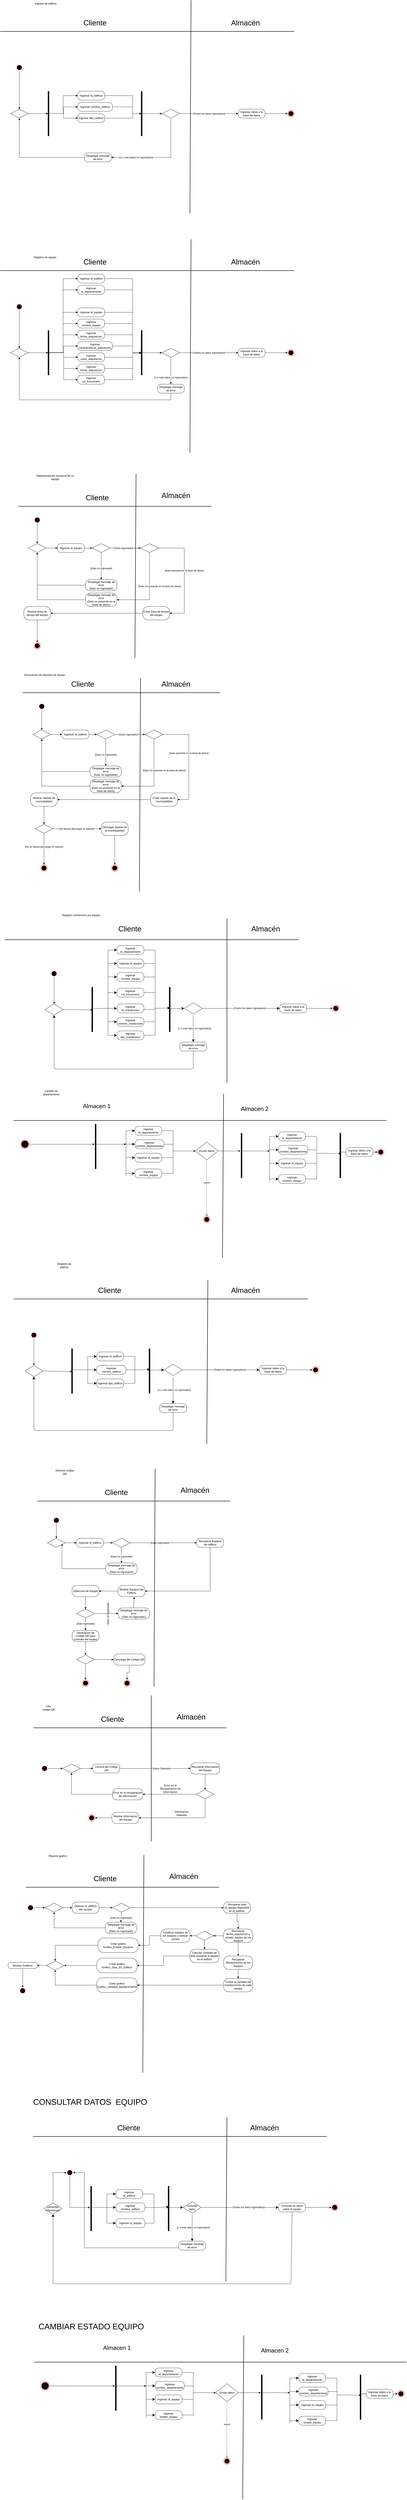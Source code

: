 <mxfile version="20.4.2" type="device"><diagram id="48_-EPNl_FPbgm-Fd94L" name="Página-1"><mxGraphModel dx="2585" dy="3644" grid="1" gridSize="10" guides="1" tooltips="1" connect="1" arrows="1" fold="1" page="1" pageScale="1" pageWidth="850" pageHeight="1100" math="0" shadow="0"><root><mxCell id="0"/><mxCell id="1" parent="0"/><mxCell id="FHPJdotiWrDaVI9vB58O-1" value="" style="ellipse;html=1;shape=endState;fillColor=#000000;strokeColor=#ff0000;" parent="1" vertex="1"><mxGeometry x="1300" y="245" width="30" height="30" as="geometry"/></mxCell><mxCell id="FHPJdotiWrDaVI9vB58O-52" style="edgeStyle=orthogonalEdgeStyle;rounded=0;orthogonalLoop=1;jettySize=auto;html=1;exitX=0.5;exitY=1;exitDx=0;exitDy=0;entryX=0.5;entryY=0;entryDx=0;entryDy=0;strokeColor=#000000;" parent="1" source="FHPJdotiWrDaVI9vB58O-2" target="FHPJdotiWrDaVI9vB58O-62" edge="1"><mxGeometry relative="1" as="geometry"><Array as="points"><mxPoint x="105" y="80"/></Array></mxGeometry></mxCell><mxCell id="FHPJdotiWrDaVI9vB58O-2" value="" style="ellipse;html=1;shape=startState;fillColor=#000000;strokeColor=#ff0000;" parent="1" vertex="1"><mxGeometry x="90" y="40" width="30" height="30" as="geometry"/></mxCell><mxCell id="FHPJdotiWrDaVI9vB58O-6" style="edgeStyle=orthogonalEdgeStyle;rounded=0;orthogonalLoop=1;jettySize=auto;html=1;exitX=0.5;exitY=0.3;exitDx=0;exitDy=0;exitPerimeter=0;entryX=0;entryY=0.5;entryDx=0;entryDy=0;" parent="1" source="FHPJdotiWrDaVI9vB58O-4" target="FHPJdotiWrDaVI9vB58O-7" edge="1"><mxGeometry relative="1" as="geometry"><mxPoint x="330" y="210" as="targetPoint"/><Array as="points"><mxPoint x="300" y="260"/><mxPoint x="300" y="-70"/></Array></mxGeometry></mxCell><mxCell id="FHPJdotiWrDaVI9vB58O-23" style="edgeStyle=orthogonalEdgeStyle;rounded=0;orthogonalLoop=1;jettySize=auto;html=1;exitX=0.495;exitY=0.5;exitDx=0;exitDy=0;exitPerimeter=0;entryX=0;entryY=0.5;entryDx=0;entryDy=0;strokeColor=#000000;" parent="1" source="FHPJdotiWrDaVI9vB58O-4" target="FHPJdotiWrDaVI9vB58O-9" edge="1"><mxGeometry relative="1" as="geometry"><Array as="points"><mxPoint x="300" y="259"/><mxPoint x="300" y="-20"/></Array></mxGeometry></mxCell><mxCell id="FHPJdotiWrDaVI9vB58O-25" style="edgeStyle=orthogonalEdgeStyle;rounded=0;orthogonalLoop=1;jettySize=auto;html=1;exitX=0.495;exitY=0.4;exitDx=0;exitDy=0;exitPerimeter=0;entryX=0;entryY=0.5;entryDx=0;entryDy=0;strokeColor=#000000;" parent="1" source="FHPJdotiWrDaVI9vB58O-4" target="FHPJdotiWrDaVI9vB58O-19" edge="1"><mxGeometry relative="1" as="geometry"><Array as="points"><mxPoint x="300" y="259"/><mxPoint x="300" y="80"/></Array></mxGeometry></mxCell><mxCell id="FHPJdotiWrDaVI9vB58O-26" style="edgeStyle=orthogonalEdgeStyle;rounded=0;orthogonalLoop=1;jettySize=auto;html=1;exitX=0.495;exitY=0.5;exitDx=0;exitDy=0;exitPerimeter=0;entryX=0;entryY=0.5;entryDx=0;entryDy=0;strokeColor=#000000;" parent="1" source="FHPJdotiWrDaVI9vB58O-4" target="FHPJdotiWrDaVI9vB58O-20" edge="1"><mxGeometry relative="1" as="geometry"><Array as="points"><mxPoint x="300" y="259"/><mxPoint x="300" y="130"/></Array></mxGeometry></mxCell><mxCell id="FHPJdotiWrDaVI9vB58O-27" style="edgeStyle=orthogonalEdgeStyle;rounded=0;orthogonalLoop=1;jettySize=auto;html=1;exitX=0.495;exitY=0.3;exitDx=0;exitDy=0;exitPerimeter=0;entryX=0;entryY=0.5;entryDx=0;entryDy=0;strokeColor=#000000;" parent="1" source="FHPJdotiWrDaVI9vB58O-4" target="FHPJdotiWrDaVI9vB58O-10" edge="1"><mxGeometry relative="1" as="geometry"><Array as="points"><mxPoint x="300" y="259"/><mxPoint x="300" y="180"/></Array></mxGeometry></mxCell><mxCell id="FHPJdotiWrDaVI9vB58O-28" style="edgeStyle=orthogonalEdgeStyle;rounded=0;orthogonalLoop=1;jettySize=auto;html=1;exitX=0.495;exitY=0.5;exitDx=0;exitDy=0;exitPerimeter=0;strokeColor=#000000;" parent="1" source="FHPJdotiWrDaVI9vB58O-4" edge="1"><mxGeometry relative="1" as="geometry"><mxPoint x="365" y="230" as="targetPoint"/></mxGeometry></mxCell><mxCell id="FHPJdotiWrDaVI9vB58O-29" style="edgeStyle=orthogonalEdgeStyle;rounded=0;orthogonalLoop=1;jettySize=auto;html=1;exitX=0.495;exitY=0.5;exitDx=0;exitDy=0;exitPerimeter=0;entryX=0;entryY=0.5;entryDx=0;entryDy=0;strokeColor=#000000;" parent="1" source="FHPJdotiWrDaVI9vB58O-4" target="FHPJdotiWrDaVI9vB58O-16" edge="1"><mxGeometry relative="1" as="geometry"/></mxCell><mxCell id="FHPJdotiWrDaVI9vB58O-30" style="edgeStyle=orthogonalEdgeStyle;rounded=0;orthogonalLoop=1;jettySize=auto;html=1;exitX=0.495;exitY=0.7;exitDx=0;exitDy=0;exitPerimeter=0;entryX=0;entryY=0.5;entryDx=0;entryDy=0;strokeColor=#000000;" parent="1" source="FHPJdotiWrDaVI9vB58O-4" target="FHPJdotiWrDaVI9vB58O-21" edge="1"><mxGeometry relative="1" as="geometry"/></mxCell><mxCell id="FHPJdotiWrDaVI9vB58O-31" style="edgeStyle=orthogonalEdgeStyle;rounded=0;orthogonalLoop=1;jettySize=auto;html=1;exitX=0.495;exitY=0.7;exitDx=0;exitDy=0;exitPerimeter=0;entryX=0;entryY=0.5;entryDx=0;entryDy=0;strokeColor=#000000;" parent="1" source="FHPJdotiWrDaVI9vB58O-4" target="FHPJdotiWrDaVI9vB58O-12" edge="1"><mxGeometry relative="1" as="geometry"/></mxCell><mxCell id="FHPJdotiWrDaVI9vB58O-4" value="" style="shape=line;html=1;strokeWidth=6;strokeColor=#000000;direction=south;" parent="1" vertex="1"><mxGeometry x="230" y="160" width="10" height="200" as="geometry"/></mxCell><mxCell id="FHPJdotiWrDaVI9vB58O-37" style="edgeStyle=orthogonalEdgeStyle;rounded=0;orthogonalLoop=1;jettySize=auto;html=1;exitX=1;exitY=0.5;exitDx=0;exitDy=0;strokeColor=#000000;entryX=0.5;entryY=0.7;entryDx=0;entryDy=0;entryPerimeter=0;" parent="1" source="FHPJdotiWrDaVI9vB58O-7" target="FHPJdotiWrDaVI9vB58O-36" edge="1"><mxGeometry relative="1" as="geometry"><Array as="points"><mxPoint x="610" y="-70"/><mxPoint x="610" y="260"/></Array></mxGeometry></mxCell><mxCell id="FHPJdotiWrDaVI9vB58O-7" value="Ingresar id_edificio" style="rounded=1;whiteSpace=wrap;html=1;arcSize=40;" parent="1" vertex="1"><mxGeometry x="365" y="-90" width="120" height="40" as="geometry"/></mxCell><mxCell id="FHPJdotiWrDaVI9vB58O-38" style="edgeStyle=orthogonalEdgeStyle;rounded=0;orthogonalLoop=1;jettySize=auto;html=1;exitX=1;exitY=0.5;exitDx=0;exitDy=0;entryX=0.505;entryY=0.6;entryDx=0;entryDy=0;entryPerimeter=0;strokeColor=#000000;" parent="1" source="FHPJdotiWrDaVI9vB58O-9" target="FHPJdotiWrDaVI9vB58O-36" edge="1"><mxGeometry relative="1" as="geometry"><Array as="points"><mxPoint x="610" y="-20"/><mxPoint x="610" y="261"/></Array></mxGeometry></mxCell><mxCell id="FHPJdotiWrDaVI9vB58O-9" value="Ingresar id_departamento" style="rounded=1;whiteSpace=wrap;html=1;arcSize=40;" parent="1" vertex="1"><mxGeometry x="365" y="-40" width="120" height="40" as="geometry"/></mxCell><mxCell id="FHPJdotiWrDaVI9vB58O-42" style="edgeStyle=orthogonalEdgeStyle;rounded=0;orthogonalLoop=1;jettySize=auto;html=1;exitX=1;exitY=0.5;exitDx=0;exitDy=0;entryX=0.5;entryY=0.7;entryDx=0;entryDy=0;entryPerimeter=0;strokeColor=#000000;" parent="1" source="FHPJdotiWrDaVI9vB58O-10" target="FHPJdotiWrDaVI9vB58O-36" edge="1"><mxGeometry relative="1" as="geometry"><Array as="points"><mxPoint x="610" y="180"/><mxPoint x="610" y="260"/></Array></mxGeometry></mxCell><mxCell id="FHPJdotiWrDaVI9vB58O-10" value="Ingresar fecha_adquisicion" style="rounded=1;whiteSpace=wrap;html=1;arcSize=40;" parent="1" vertex="1"><mxGeometry x="365" y="160" width="120" height="40" as="geometry"/></mxCell><mxCell id="FHPJdotiWrDaVI9vB58O-47" style="edgeStyle=orthogonalEdgeStyle;rounded=0;orthogonalLoop=1;jettySize=auto;html=1;exitX=1;exitY=0.5;exitDx=0;exitDy=0;entryX=0.5;entryY=0.7;entryDx=0;entryDy=0;entryPerimeter=0;strokeColor=#000000;" parent="1" source="FHPJdotiWrDaVI9vB58O-12" target="FHPJdotiWrDaVI9vB58O-36" edge="1"><mxGeometry relative="1" as="geometry"><Array as="points"><mxPoint x="610" y="380"/><mxPoint x="610" y="260"/></Array></mxGeometry></mxCell><mxCell id="FHPJdotiWrDaVI9vB58O-12" value="Ingresar rut_funcionario" style="rounded=1;whiteSpace=wrap;html=1;arcSize=40;" parent="1" vertex="1"><mxGeometry x="365" y="360" width="120" height="40" as="geometry"/></mxCell><mxCell id="FHPJdotiWrDaVI9vB58O-45" style="edgeStyle=orthogonalEdgeStyle;rounded=0;orthogonalLoop=1;jettySize=auto;html=1;exitX=1;exitY=0.5;exitDx=0;exitDy=0;strokeColor=#000000;entryX=0.5;entryY=0.7;entryDx=0;entryDy=0;entryPerimeter=0;" parent="1" source="FHPJdotiWrDaVI9vB58O-16" target="FHPJdotiWrDaVI9vB58O-36" edge="1"><mxGeometry relative="1" as="geometry"><mxPoint x="610" y="340" as="targetPoint"/><Array as="points"><mxPoint x="610" y="280"/><mxPoint x="610" y="260"/></Array></mxGeometry></mxCell><mxCell id="FHPJdotiWrDaVI9vB58O-16" value="Ingresar costo_adquisicion" style="rounded=1;whiteSpace=wrap;html=1;arcSize=40;" parent="1" vertex="1"><mxGeometry x="365" y="260" width="120" height="40" as="geometry"/></mxCell><mxCell id="FHPJdotiWrDaVI9vB58O-44" style="edgeStyle=orthogonalEdgeStyle;rounded=0;orthogonalLoop=1;jettySize=auto;html=1;exitX=1;exitY=0.5;exitDx=0;exitDy=0;entryX=0.5;entryY=0.6;entryDx=0;entryDy=0;entryPerimeter=0;strokeColor=#000000;" parent="1" source="FHPJdotiWrDaVI9vB58O-18" target="FHPJdotiWrDaVI9vB58O-36" edge="1"><mxGeometry relative="1" as="geometry"><Array as="points"><mxPoint x="610" y="230"/><mxPoint x="610" y="260"/></Array></mxGeometry></mxCell><mxCell id="FHPJdotiWrDaVI9vB58O-18" value="Ingresar caracteristicas_adquisicion" style="rounded=1;whiteSpace=wrap;html=1;arcSize=40;" parent="1" vertex="1"><mxGeometry x="365" y="210" width="155" height="40" as="geometry"/></mxCell><mxCell id="FHPJdotiWrDaVI9vB58O-40" style="edgeStyle=orthogonalEdgeStyle;rounded=0;orthogonalLoop=1;jettySize=auto;html=1;exitX=1;exitY=0.5;exitDx=0;exitDy=0;strokeColor=#000000;entryX=0.5;entryY=0.6;entryDx=0;entryDy=0;entryPerimeter=0;" parent="1" source="FHPJdotiWrDaVI9vB58O-19" target="FHPJdotiWrDaVI9vB58O-36" edge="1"><mxGeometry relative="1" as="geometry"><mxPoint x="580" y="260" as="targetPoint"/><Array as="points"><mxPoint x="610" y="80"/><mxPoint x="610" y="260"/></Array></mxGeometry></mxCell><mxCell id="FHPJdotiWrDaVI9vB58O-19" value="Ingresar id_equipo" style="rounded=1;whiteSpace=wrap;html=1;arcSize=40;" parent="1" vertex="1"><mxGeometry x="365" y="60" width="120" height="40" as="geometry"/></mxCell><mxCell id="FHPJdotiWrDaVI9vB58O-41" style="edgeStyle=orthogonalEdgeStyle;rounded=0;orthogonalLoop=1;jettySize=auto;html=1;exitX=1;exitY=0.5;exitDx=0;exitDy=0;strokeColor=#000000;entryX=0.5;entryY=0.6;entryDx=0;entryDy=0;entryPerimeter=0;" parent="1" source="FHPJdotiWrDaVI9vB58O-20" target="FHPJdotiWrDaVI9vB58O-36" edge="1"><mxGeometry relative="1" as="geometry"><mxPoint x="650" y="260" as="targetPoint"/><Array as="points"><mxPoint x="610" y="130"/><mxPoint x="610" y="260"/></Array></mxGeometry></mxCell><mxCell id="FHPJdotiWrDaVI9vB58O-20" value="Ingresar nombre_equipo" style="rounded=1;whiteSpace=wrap;html=1;arcSize=40;" parent="1" vertex="1"><mxGeometry x="365" y="110" width="120" height="40" as="geometry"/></mxCell><mxCell id="FHPJdotiWrDaVI9vB58O-46" style="edgeStyle=orthogonalEdgeStyle;rounded=0;orthogonalLoop=1;jettySize=auto;html=1;exitX=1;exitY=0.5;exitDx=0;exitDy=0;entryX=0.5;entryY=0.6;entryDx=0;entryDy=0;entryPerimeter=0;strokeColor=#000000;" parent="1" source="FHPJdotiWrDaVI9vB58O-21" target="FHPJdotiWrDaVI9vB58O-36" edge="1"><mxGeometry relative="1" as="geometry"><Array as="points"><mxPoint x="610" y="330"/><mxPoint x="610" y="260"/></Array></mxGeometry></mxCell><mxCell id="FHPJdotiWrDaVI9vB58O-21" value="Ingresar forma_adquisicion" style="rounded=1;whiteSpace=wrap;html=1;arcSize=40;" parent="1" vertex="1"><mxGeometry x="365" y="310" width="120" height="40" as="geometry"/></mxCell><mxCell id="FHPJdotiWrDaVI9vB58O-61" style="edgeStyle=orthogonalEdgeStyle;rounded=0;orthogonalLoop=1;jettySize=auto;html=1;exitX=0.5;exitY=0.3;exitDx=0;exitDy=0;exitPerimeter=0;entryX=0;entryY=0.5;entryDx=0;entryDy=0;strokeColor=#000000;" parent="1" source="FHPJdotiWrDaVI9vB58O-36" target="FHPJdotiWrDaVI9vB58O-53" edge="1"><mxGeometry relative="1" as="geometry"/></mxCell><mxCell id="FHPJdotiWrDaVI9vB58O-36" value="" style="shape=line;html=1;strokeWidth=6;strokeColor=#000000;direction=south;" parent="1" vertex="1"><mxGeometry x="645" y="160" width="10" height="200" as="geometry"/></mxCell><mxCell id="FHPJdotiWrDaVI9vB58O-59" value="[1 o más datos no ingresados]" style="edgeStyle=orthogonalEdgeStyle;rounded=0;orthogonalLoop=1;jettySize=auto;html=1;exitX=0.5;exitY=1;exitDx=0;exitDy=0;entryX=0.5;entryY=0;entryDx=0;entryDy=0;strokeColor=#000000;" parent="1" source="FHPJdotiWrDaVI9vB58O-53" target="FHPJdotiWrDaVI9vB58O-57" edge="1"><mxGeometry x="0.5" relative="1" as="geometry"><mxPoint as="offset"/></mxGeometry></mxCell><mxCell id="FHPJdotiWrDaVI9vB58O-60" value="[Todos los datos ingresados]" style="edgeStyle=orthogonalEdgeStyle;rounded=0;orthogonalLoop=1;jettySize=auto;html=1;exitX=1;exitY=0.5;exitDx=0;exitDy=0;entryX=0;entryY=0.5;entryDx=0;entryDy=0;strokeColor=#000000;" parent="1" source="FHPJdotiWrDaVI9vB58O-53" target="FHPJdotiWrDaVI9vB58O-58" edge="1"><mxGeometry relative="1" as="geometry"><Array as="points"><mxPoint x="1000" y="260"/><mxPoint x="1000" y="260"/></Array><mxPoint as="offset"/></mxGeometry></mxCell><mxCell id="FHPJdotiWrDaVI9vB58O-53" value="" style="rhombus;whiteSpace=wrap;html=1;" parent="1" vertex="1"><mxGeometry x="740" y="240" width="80" height="40" as="geometry"/></mxCell><mxCell id="FHPJdotiWrDaVI9vB58O-65" style="edgeStyle=orthogonalEdgeStyle;rounded=0;orthogonalLoop=1;jettySize=auto;html=1;exitX=0.5;exitY=1;exitDx=0;exitDy=0;entryX=0.5;entryY=1;entryDx=0;entryDy=0;strokeColor=#000000;" parent="1" source="FHPJdotiWrDaVI9vB58O-57" target="FHPJdotiWrDaVI9vB58O-62" edge="1"><mxGeometry relative="1" as="geometry"><Array as="points"><mxPoint x="780" y="470"/><mxPoint x="105" y="470"/></Array></mxGeometry></mxCell><mxCell id="FHPJdotiWrDaVI9vB58O-57" value="Desplegar mensaje de error" style="rounded=1;whiteSpace=wrap;html=1;arcSize=40;" parent="1" vertex="1"><mxGeometry x="720" y="400" width="120" height="40" as="geometry"/></mxCell><mxCell id="FHPJdotiWrDaVI9vB58O-66" style="edgeStyle=orthogonalEdgeStyle;rounded=0;orthogonalLoop=1;jettySize=auto;html=1;exitX=1;exitY=0.5;exitDx=0;exitDy=0;strokeColor=#000000;" parent="1" source="FHPJdotiWrDaVI9vB58O-58" target="FHPJdotiWrDaVI9vB58O-1" edge="1"><mxGeometry relative="1" as="geometry"/></mxCell><mxCell id="FHPJdotiWrDaVI9vB58O-58" value="Ingresar datos a la base de datos" style="rounded=1;whiteSpace=wrap;html=1;arcSize=40;" parent="1" vertex="1"><mxGeometry x="1080" y="240" width="120" height="40" as="geometry"/></mxCell><mxCell id="FHPJdotiWrDaVI9vB58O-63" style="edgeStyle=orthogonalEdgeStyle;rounded=0;orthogonalLoop=1;jettySize=auto;html=1;exitX=1;exitY=0.5;exitDx=0;exitDy=0;strokeColor=#000000;entryX=0.5;entryY=0.7;entryDx=0;entryDy=0;entryPerimeter=0;" parent="1" source="FHPJdotiWrDaVI9vB58O-62" target="FHPJdotiWrDaVI9vB58O-4" edge="1"><mxGeometry relative="1" as="geometry"><mxPoint x="230" y="260" as="targetPoint"/></mxGeometry></mxCell><mxCell id="FHPJdotiWrDaVI9vB58O-62" value="" style="rhombus;whiteSpace=wrap;html=1;" parent="1" vertex="1"><mxGeometry x="65" y="240" width="80" height="40" as="geometry"/></mxCell><mxCell id="FHPJdotiWrDaVI9vB58O-67" value="" style="line;strokeWidth=2;fillColor=none;align=left;verticalAlign=middle;spacingTop=-1;spacingLeft=3;spacingRight=3;rotatable=0;labelPosition=right;points=[];portConstraint=eastwest;strokeColor=inherit;" parent="1" vertex="1"><mxGeometry x="20" y="-110" width="1310" height="8" as="geometry"/></mxCell><mxCell id="FHPJdotiWrDaVI9vB58O-69" value="" style="endArrow=none;html=1;rounded=0;strokeColor=#000000;strokeWidth=2;" parent="1" edge="1"><mxGeometry width="50" height="50" relative="1" as="geometry"><mxPoint x="865" y="705" as="sourcePoint"/><mxPoint x="870" y="-245" as="targetPoint"/></mxGeometry></mxCell><mxCell id="FHPJdotiWrDaVI9vB58O-70" value="Cliente" style="text;html=1;strokeColor=none;fillColor=none;align=center;verticalAlign=middle;whiteSpace=wrap;rounded=0;strokeWidth=3;fontSize=33;" parent="1" vertex="1"><mxGeometry x="380" y="-170" width="125" height="50" as="geometry"/></mxCell><mxCell id="FHPJdotiWrDaVI9vB58O-71" value="Almacén" style="text;html=1;strokeColor=none;fillColor=none;align=center;verticalAlign=middle;whiteSpace=wrap;rounded=0;strokeWidth=3;fontSize=33;" parent="1" vertex="1"><mxGeometry x="1050" y="-170" width="125" height="50" as="geometry"/></mxCell><mxCell id="5m3OiY5Saw41wOLb2det-1" style="edgeStyle=orthogonalEdgeStyle;rounded=0;orthogonalLoop=1;jettySize=auto;html=1;exitX=0.5;exitY=1;exitDx=0;exitDy=0;entryX=0.5;entryY=0;entryDx=0;entryDy=0;strokeColor=#000000;" parent="1" source="5m3OiY5Saw41wOLb2det-2" target="5m3OiY5Saw41wOLb2det-20" edge="1"><mxGeometry relative="1" as="geometry"><Array as="points"><mxPoint x="185" y="1070"/><mxPoint x="185" y="1070"/></Array></mxGeometry></mxCell><mxCell id="5m3OiY5Saw41wOLb2det-2" value="" style="ellipse;html=1;shape=startState;fillColor=#000000;strokeColor=#ff0000;" parent="1" vertex="1"><mxGeometry x="170" y="990" width="30" height="30" as="geometry"/></mxCell><mxCell id="5m3OiY5Saw41wOLb2det-71" style="edgeStyle=orthogonalEdgeStyle;rounded=0;orthogonalLoop=1;jettySize=auto;html=1;exitX=1;exitY=0.5;exitDx=0;exitDy=0;entryX=0;entryY=0.5;entryDx=0;entryDy=0;" parent="1" source="5m3OiY5Saw41wOLb2det-11" target="5m3OiY5Saw41wOLb2det-66" edge="1"><mxGeometry relative="1" as="geometry"/></mxCell><mxCell id="5m3OiY5Saw41wOLb2det-11" value="Ingresar id_equipo" style="rounded=1;whiteSpace=wrap;html=1;arcSize=40;" parent="1" vertex="1"><mxGeometry x="275" y="1110" width="120" height="40" as="geometry"/></mxCell><mxCell id="5m3OiY5Saw41wOLb2det-19" style="edgeStyle=orthogonalEdgeStyle;rounded=0;orthogonalLoop=1;jettySize=auto;html=1;exitX=1;exitY=0.5;exitDx=0;exitDy=0;strokeColor=#000000;entryX=0;entryY=0.5;entryDx=0;entryDy=0;" parent="1" source="5m3OiY5Saw41wOLb2det-20" target="5m3OiY5Saw41wOLb2det-11" edge="1"><mxGeometry relative="1" as="geometry"><mxPoint x="313.0" y="1130" as="targetPoint"/></mxGeometry></mxCell><mxCell id="5m3OiY5Saw41wOLb2det-20" value="" style="rhombus;whiteSpace=wrap;html=1;" parent="1" vertex="1"><mxGeometry x="145" y="1110" width="80" height="40" as="geometry"/></mxCell><mxCell id="5m3OiY5Saw41wOLb2det-63" value="" style="ellipse;html=1;shape=endState;fillColor=#000000;strokeColor=#ff0000;" parent="1" vertex="1"><mxGeometry x="170" y="1550" width="30" height="30" as="geometry"/></mxCell><mxCell id="5m3OiY5Saw41wOLb2det-64" value="[Dato no ingresado]" style="edgeStyle=orthogonalEdgeStyle;rounded=0;orthogonalLoop=1;jettySize=auto;html=1;entryX=0.5;entryY=0;entryDx=0;entryDy=0;strokeColor=#000000;exitX=0.5;exitY=1;exitDx=0;exitDy=0;" parent="1" source="5m3OiY5Saw41wOLb2det-66" target="5m3OiY5Saw41wOLb2det-67" edge="1"><mxGeometry x="0.167" relative="1" as="geometry"><mxPoint as="offset"/><mxPoint x="660" y="1290" as="sourcePoint"/></mxGeometry></mxCell><mxCell id="5m3OiY5Saw41wOLb2det-65" value="[Dato ingresado]" style="edgeStyle=orthogonalEdgeStyle;rounded=0;orthogonalLoop=1;jettySize=auto;html=1;exitX=1;exitY=0.5;exitDx=0;exitDy=0;strokeColor=#000000;entryX=0;entryY=0.5;entryDx=0;entryDy=0;" parent="1" source="5m3OiY5Saw41wOLb2det-66" target="5m3OiY5Saw41wOLb2det-74" edge="1"><mxGeometry x="-0.111" relative="1" as="geometry"><mxPoint x="830" y="1130" as="targetPoint"/><Array as="points"><mxPoint x="580" y="1130"/><mxPoint x="580" y="1130"/></Array><mxPoint as="offset"/></mxGeometry></mxCell><mxCell id="5m3OiY5Saw41wOLb2det-66" value="" style="rhombus;whiteSpace=wrap;html=1;" parent="1" vertex="1"><mxGeometry x="430" y="1110" width="80" height="40" as="geometry"/></mxCell><mxCell id="5m3OiY5Saw41wOLb2det-70" style="edgeStyle=orthogonalEdgeStyle;rounded=0;orthogonalLoop=1;jettySize=auto;html=1;exitX=0;exitY=0.5;exitDx=0;exitDy=0;entryX=0.5;entryY=1;entryDx=0;entryDy=0;" parent="1" source="5m3OiY5Saw41wOLb2det-67" target="5m3OiY5Saw41wOLb2det-20" edge="1"><mxGeometry relative="1" as="geometry"/></mxCell><mxCell id="5m3OiY5Saw41wOLb2det-67" value="&lt;div&gt;Desplegar mensaje de error&lt;/div&gt;&lt;div&gt;(Dato no ingresado)&lt;br&gt;&lt;/div&gt;" style="rounded=1;whiteSpace=wrap;html=1;arcSize=40;" parent="1" vertex="1"><mxGeometry x="400" y="1270" width="140" height="50" as="geometry"/></mxCell><mxCell id="5m3OiY5Saw41wOLb2det-68" style="edgeStyle=orthogonalEdgeStyle;rounded=0;orthogonalLoop=1;jettySize=auto;html=1;exitX=0.5;exitY=1;exitDx=0;exitDy=0;strokeColor=#000000;" parent="1" source="5m3OiY5Saw41wOLb2det-69" target="5m3OiY5Saw41wOLb2det-63" edge="1"><mxGeometry relative="1" as="geometry"/></mxCell><mxCell id="5m3OiY5Saw41wOLb2det-69" value="Mostrar linea de tiempo del equipo" style="rounded=1;whiteSpace=wrap;html=1;arcSize=40;" parent="1" vertex="1"><mxGeometry x="125" y="1390" width="120" height="60" as="geometry"/></mxCell><mxCell id="5m3OiY5Saw41wOLb2det-72" value="[Dato no presente en la base de datos]" style="edgeStyle=orthogonalEdgeStyle;rounded=0;orthogonalLoop=1;jettySize=auto;html=1;entryX=1;entryY=0.5;entryDx=0;entryDy=0;strokeColor=#000000;exitX=0.5;exitY=1;exitDx=0;exitDy=0;" parent="1" source="5m3OiY5Saw41wOLb2det-74" target="5m3OiY5Saw41wOLb2det-75" edge="1"><mxGeometry x="-0.155" y="45" relative="1" as="geometry"><mxPoint as="offset"/><mxPoint x="970" y="1290" as="sourcePoint"/></mxGeometry></mxCell><mxCell id="5m3OiY5Saw41wOLb2det-73" value="[Dato presente en la base de datos]" style="edgeStyle=orthogonalEdgeStyle;rounded=0;orthogonalLoop=1;jettySize=auto;html=1;exitX=1;exitY=0.5;exitDx=0;exitDy=0;strokeColor=#000000;entryX=1;entryY=0.5;entryDx=0;entryDy=0;" parent="1" source="5m3OiY5Saw41wOLb2det-74" target="TO_8tclib4aiYe639lad-31" edge="1"><mxGeometry x="-0.085" relative="1" as="geometry"><mxPoint x="1150" y="1130" as="targetPoint"/><Array as="points"><mxPoint x="840" y="1130"/><mxPoint x="840" y="1420"/></Array><mxPoint as="offset"/></mxGeometry></mxCell><mxCell id="5m3OiY5Saw41wOLb2det-74" value="" style="rhombus;whiteSpace=wrap;html=1;" parent="1" vertex="1"><mxGeometry x="645" y="1110" width="80" height="40" as="geometry"/></mxCell><mxCell id="5m3OiY5Saw41wOLb2det-76" style="edgeStyle=orthogonalEdgeStyle;rounded=0;orthogonalLoop=1;jettySize=auto;html=1;exitX=0;exitY=0.5;exitDx=0;exitDy=0;" parent="1" source="5m3OiY5Saw41wOLb2det-75" target="5m3OiY5Saw41wOLb2det-20" edge="1"><mxGeometry relative="1" as="geometry"/></mxCell><mxCell id="5m3OiY5Saw41wOLb2det-75" value="&lt;div&gt;Desplegar mensaje de error&lt;/div&gt;&lt;div&gt;(Dato no presente en la base de datos)&lt;br&gt;&lt;/div&gt;" style="rounded=1;whiteSpace=wrap;html=1;arcSize=40;" parent="1" vertex="1"><mxGeometry x="400" y="1330" width="140" height="60" as="geometry"/></mxCell><mxCell id="TO_8tclib4aiYe639lad-1" style="edgeStyle=orthogonalEdgeStyle;rounded=0;orthogonalLoop=1;jettySize=auto;html=1;exitX=0.5;exitY=1;exitDx=0;exitDy=0;entryX=0.5;entryY=0;entryDx=0;entryDy=0;strokeColor=#000000;" parent="1" source="TO_8tclib4aiYe639lad-2" target="TO_8tclib4aiYe639lad-6" edge="1"><mxGeometry relative="1" as="geometry"><Array as="points"><mxPoint x="205" y="1900"/><mxPoint x="205" y="1900"/></Array></mxGeometry></mxCell><mxCell id="TO_8tclib4aiYe639lad-2" value="" style="ellipse;html=1;shape=startState;fillColor=#000000;strokeColor=#ff0000;" parent="1" vertex="1"><mxGeometry x="190" y="1820" width="30" height="30" as="geometry"/></mxCell><mxCell id="TO_8tclib4aiYe639lad-3" style="edgeStyle=orthogonalEdgeStyle;rounded=0;orthogonalLoop=1;jettySize=auto;html=1;exitX=1;exitY=0.5;exitDx=0;exitDy=0;entryX=0;entryY=0.5;entryDx=0;entryDy=0;" parent="1" source="TO_8tclib4aiYe639lad-4" target="TO_8tclib4aiYe639lad-10" edge="1"><mxGeometry relative="1" as="geometry"/></mxCell><mxCell id="TO_8tclib4aiYe639lad-4" value="&lt;div&gt;Ingresar id_edificio&lt;/div&gt;" style="rounded=1;whiteSpace=wrap;html=1;arcSize=40;" parent="1" vertex="1"><mxGeometry x="295" y="1940" width="120" height="40" as="geometry"/></mxCell><mxCell id="TO_8tclib4aiYe639lad-5" style="edgeStyle=orthogonalEdgeStyle;rounded=0;orthogonalLoop=1;jettySize=auto;html=1;exitX=1;exitY=0.5;exitDx=0;exitDy=0;strokeColor=#000000;entryX=0;entryY=0.5;entryDx=0;entryDy=0;" parent="1" source="TO_8tclib4aiYe639lad-6" target="TO_8tclib4aiYe639lad-4" edge="1"><mxGeometry relative="1" as="geometry"><mxPoint x="333.0" y="1960" as="targetPoint"/></mxGeometry></mxCell><mxCell id="TO_8tclib4aiYe639lad-6" value="" style="rhombus;whiteSpace=wrap;html=1;" parent="1" vertex="1"><mxGeometry x="165" y="1940" width="80" height="40" as="geometry"/></mxCell><mxCell id="TO_8tclib4aiYe639lad-7" value="" style="ellipse;html=1;shape=endState;fillColor=#000000;strokeColor=#ff0000;" parent="1" vertex="1"><mxGeometry x="515" y="2540" width="30" height="30" as="geometry"/></mxCell><mxCell id="TO_8tclib4aiYe639lad-8" value="[Dato no ingresado]" style="edgeStyle=orthogonalEdgeStyle;rounded=0;orthogonalLoop=1;jettySize=auto;html=1;entryX=0.5;entryY=0;entryDx=0;entryDy=0;strokeColor=#000000;exitX=0.5;exitY=1;exitDx=0;exitDy=0;" parent="1" source="TO_8tclib4aiYe639lad-10" target="TO_8tclib4aiYe639lad-12" edge="1"><mxGeometry x="0.167" relative="1" as="geometry"><mxPoint as="offset"/><mxPoint x="680" y="2120" as="sourcePoint"/></mxGeometry></mxCell><mxCell id="TO_8tclib4aiYe639lad-9" value="[Dato ingresado]" style="edgeStyle=orthogonalEdgeStyle;rounded=0;orthogonalLoop=1;jettySize=auto;html=1;exitX=1;exitY=0.5;exitDx=0;exitDy=0;strokeColor=#000000;entryX=0;entryY=0.5;entryDx=0;entryDy=0;" parent="1" source="TO_8tclib4aiYe639lad-10" target="TO_8tclib4aiYe639lad-17" edge="1"><mxGeometry x="-0.111" relative="1" as="geometry"><mxPoint x="850" y="1960" as="targetPoint"/><mxPoint as="offset"/></mxGeometry></mxCell><mxCell id="TO_8tclib4aiYe639lad-10" value="" style="rhombus;whiteSpace=wrap;html=1;" parent="1" vertex="1"><mxGeometry x="450" y="1940" width="80" height="40" as="geometry"/></mxCell><mxCell id="TO_8tclib4aiYe639lad-11" style="edgeStyle=orthogonalEdgeStyle;rounded=0;orthogonalLoop=1;jettySize=auto;html=1;exitX=0;exitY=0.5;exitDx=0;exitDy=0;entryX=0.5;entryY=1;entryDx=0;entryDy=0;" parent="1" source="TO_8tclib4aiYe639lad-12" target="TO_8tclib4aiYe639lad-6" edge="1"><mxGeometry relative="1" as="geometry"/></mxCell><mxCell id="TO_8tclib4aiYe639lad-12" value="&lt;div&gt;Desplegar mensaje de error&lt;/div&gt;&lt;div&gt;(Dato no ingresado)&lt;br&gt;&lt;/div&gt;" style="rounded=1;whiteSpace=wrap;html=1;arcSize=40;" parent="1" vertex="1"><mxGeometry x="420" y="2100" width="140" height="50" as="geometry"/></mxCell><mxCell id="TO_8tclib4aiYe639lad-13" style="edgeStyle=orthogonalEdgeStyle;rounded=0;orthogonalLoop=1;jettySize=auto;html=1;strokeColor=#000000;exitX=0.5;exitY=1;exitDx=0;exitDy=0;" parent="1" source="TO_8tclib4aiYe639lad-39" target="TO_8tclib4aiYe639lad-7" edge="1"><mxGeometry relative="1" as="geometry"><mxPoint x="475" y="2510" as="sourcePoint"/></mxGeometry></mxCell><mxCell id="TO_8tclib4aiYe639lad-30" style="edgeStyle=orthogonalEdgeStyle;rounded=0;orthogonalLoop=1;jettySize=auto;html=1;exitX=0;exitY=0.5;exitDx=0;exitDy=0;entryX=1;entryY=0.5;entryDx=0;entryDy=0;strokeWidth=1;" parent="1" source="TO_8tclib4aiYe639lad-14" target="TO_8tclib4aiYe639lad-29" edge="1"><mxGeometry relative="1" as="geometry"/></mxCell><mxCell id="TO_8tclib4aiYe639lad-14" value="Crear reporte de la municipalidad" style="rounded=1;whiteSpace=wrap;html=1;arcSize=40;" parent="1" vertex="1"><mxGeometry x="690" y="2220" width="120" height="60" as="geometry"/></mxCell><mxCell id="TO_8tclib4aiYe639lad-15" value="[Dato no presente en la base de datos]" style="edgeStyle=orthogonalEdgeStyle;rounded=0;orthogonalLoop=1;jettySize=auto;html=1;entryX=1;entryY=0.5;entryDx=0;entryDy=0;strokeColor=#000000;exitX=0.5;exitY=1;exitDx=0;exitDy=0;" parent="1" source="TO_8tclib4aiYe639lad-17" target="TO_8tclib4aiYe639lad-19" edge="1"><mxGeometry x="-0.211" y="45" relative="1" as="geometry"><mxPoint as="offset"/><mxPoint x="990" y="2120" as="sourcePoint"/></mxGeometry></mxCell><mxCell id="TO_8tclib4aiYe639lad-16" value="[Dato presente en la base de datos]" style="edgeStyle=orthogonalEdgeStyle;rounded=0;orthogonalLoop=1;jettySize=auto;html=1;exitX=1;exitY=0.5;exitDx=0;exitDy=0;strokeColor=#000000;entryX=1;entryY=0.5;entryDx=0;entryDy=0;" parent="1" source="TO_8tclib4aiYe639lad-17" target="TO_8tclib4aiYe639lad-14" edge="1"><mxGeometry x="-0.131" relative="1" as="geometry"><mxPoint x="1170" y="1960" as="targetPoint"/><Array as="points"><mxPoint x="860" y="1960"/><mxPoint x="860" y="2250"/></Array><mxPoint as="offset"/></mxGeometry></mxCell><mxCell id="TO_8tclib4aiYe639lad-17" value="" style="rhombus;whiteSpace=wrap;html=1;" parent="1" vertex="1"><mxGeometry x="665" y="1940" width="80" height="40" as="geometry"/></mxCell><mxCell id="TO_8tclib4aiYe639lad-18" style="edgeStyle=orthogonalEdgeStyle;rounded=0;orthogonalLoop=1;jettySize=auto;html=1;exitX=0;exitY=0.5;exitDx=0;exitDy=0;" parent="1" source="TO_8tclib4aiYe639lad-19" target="TO_8tclib4aiYe639lad-6" edge="1"><mxGeometry relative="1" as="geometry"/></mxCell><mxCell id="TO_8tclib4aiYe639lad-19" value="&lt;div&gt;Desplegar mensaje de error&lt;/div&gt;&lt;div&gt;(Dato no presente en la base de datos)&lt;br&gt;&lt;/div&gt;" style="rounded=1;whiteSpace=wrap;html=1;arcSize=40;" parent="1" vertex="1"><mxGeometry x="420" y="2160" width="140" height="60" as="geometry"/></mxCell><mxCell id="TO_8tclib4aiYe639lad-20" value="" style="line;strokeWidth=2;fillColor=none;align=left;verticalAlign=middle;spacingTop=-1;spacingLeft=3;spacingRight=3;rotatable=0;labelPosition=right;points=[];portConstraint=eastwest;strokeColor=inherit;" parent="1" vertex="1"><mxGeometry x="100" y="940" width="860" height="8" as="geometry"/></mxCell><mxCell id="TO_8tclib4aiYe639lad-21" value="Cliente" style="text;html=1;strokeColor=none;fillColor=none;align=center;verticalAlign=middle;whiteSpace=wrap;rounded=0;strokeWidth=3;fontSize=33;" parent="1" vertex="1"><mxGeometry x="390" y="880" width="125" height="50" as="geometry"/></mxCell><mxCell id="TO_8tclib4aiYe639lad-22" value="Almacén" style="text;html=1;strokeColor=none;fillColor=none;align=center;verticalAlign=middle;whiteSpace=wrap;rounded=0;strokeWidth=3;fontSize=33;" parent="1" vertex="1"><mxGeometry x="740" y="870" width="125" height="50" as="geometry"/></mxCell><mxCell id="TO_8tclib4aiYe639lad-23" value="" style="line;strokeWidth=2;fillColor=none;align=left;verticalAlign=middle;spacingTop=-1;spacingLeft=3;spacingRight=3;rotatable=0;labelPosition=right;points=[];portConstraint=eastwest;strokeColor=inherit;" parent="1" vertex="1"><mxGeometry x="120" y="1770" width="880" height="8" as="geometry"/></mxCell><mxCell id="TO_8tclib4aiYe639lad-24" value="Cliente" style="text;html=1;strokeColor=none;fillColor=none;align=center;verticalAlign=middle;whiteSpace=wrap;rounded=0;strokeWidth=3;fontSize=33;" parent="1" vertex="1"><mxGeometry x="325" y="1710" width="125" height="50" as="geometry"/></mxCell><mxCell id="TO_8tclib4aiYe639lad-25" value="Almacén" style="text;html=1;strokeColor=none;fillColor=none;align=center;verticalAlign=middle;whiteSpace=wrap;rounded=0;strokeWidth=3;fontSize=33;" parent="1" vertex="1"><mxGeometry x="740" y="1710" width="125" height="50" as="geometry"/></mxCell><mxCell id="TO_8tclib4aiYe639lad-26" value="" style="endArrow=none;html=1;rounded=0;strokeColor=#000000;strokeWidth=2;" parent="1" edge="1"><mxGeometry width="50" height="50" relative="1" as="geometry"><mxPoint x="620" y="1620" as="sourcePoint"/><mxPoint x="625" y="800" as="targetPoint"/></mxGeometry></mxCell><mxCell id="TO_8tclib4aiYe639lad-27" value="" style="endArrow=none;html=1;rounded=0;strokeColor=#000000;strokeWidth=2;" parent="1" edge="1"><mxGeometry width="50" height="50" relative="1" as="geometry"><mxPoint x="640" y="2660" as="sourcePoint"/><mxPoint x="645" y="1710" as="targetPoint"/></mxGeometry></mxCell><mxCell id="TO_8tclib4aiYe639lad-38" style="edgeStyle=orthogonalEdgeStyle;rounded=0;orthogonalLoop=1;jettySize=auto;html=1;exitX=0.5;exitY=1;exitDx=0;exitDy=0;entryX=0.5;entryY=0;entryDx=0;entryDy=0;strokeWidth=1;" parent="1" source="TO_8tclib4aiYe639lad-29" target="TO_8tclib4aiYe639lad-36" edge="1"><mxGeometry relative="1" as="geometry"/></mxCell><mxCell id="TO_8tclib4aiYe639lad-29" value="Mostrar reporte de municipalidad" style="rounded=1;whiteSpace=wrap;html=1;arcSize=40;" parent="1" vertex="1"><mxGeometry x="155" y="2220" width="120" height="60" as="geometry"/></mxCell><mxCell id="TO_8tclib4aiYe639lad-33" style="edgeStyle=orthogonalEdgeStyle;rounded=0;orthogonalLoop=1;jettySize=auto;html=1;exitX=0;exitY=0.5;exitDx=0;exitDy=0;entryX=1;entryY=0.5;entryDx=0;entryDy=0;strokeWidth=1;" parent="1" source="TO_8tclib4aiYe639lad-31" target="5m3OiY5Saw41wOLb2det-69" edge="1"><mxGeometry relative="1" as="geometry"/></mxCell><mxCell id="TO_8tclib4aiYe639lad-31" value="Crear linea de tiempo del equipo" style="rounded=1;whiteSpace=wrap;html=1;arcSize=40;" parent="1" vertex="1"><mxGeometry x="655" y="1390" width="120" height="60" as="geometry"/></mxCell><mxCell id="TO_8tclib4aiYe639lad-34" value="[No se desea descargar el reporte]" style="edgeStyle=orthogonalEdgeStyle;rounded=0;orthogonalLoop=1;jettySize=auto;html=1;entryX=0.5;entryY=0;entryDx=0;entryDy=0;strokeColor=#000000;exitX=0.5;exitY=1;exitDx=0;exitDy=0;" parent="1" source="TO_8tclib4aiYe639lad-36" target="TO_8tclib4aiYe639lad-37" edge="1"><mxGeometry x="-0.143" relative="1" as="geometry"><mxPoint as="offset"/><mxPoint x="405" y="2540" as="sourcePoint"/><mxPoint x="215" y="2520" as="targetPoint"/></mxGeometry></mxCell><mxCell id="TO_8tclib4aiYe639lad-35" value="[Se desea descargar el reporte]" style="edgeStyle=orthogonalEdgeStyle;rounded=0;orthogonalLoop=1;jettySize=auto;html=1;exitX=1;exitY=0.5;exitDx=0;exitDy=0;strokeColor=#000000;entryX=0;entryY=0.5;entryDx=0;entryDy=0;" parent="1" source="TO_8tclib4aiYe639lad-36" target="TO_8tclib4aiYe639lad-39" edge="1"><mxGeometry x="-0.023" relative="1" as="geometry"><mxPoint x="390" y="2380" as="targetPoint"/><mxPoint as="offset"/></mxGeometry></mxCell><mxCell id="TO_8tclib4aiYe639lad-36" value="" style="rhombus;whiteSpace=wrap;html=1;" parent="1" vertex="1"><mxGeometry x="175" y="2360" width="80" height="40" as="geometry"/></mxCell><mxCell id="TO_8tclib4aiYe639lad-37" value="" style="ellipse;html=1;shape=endState;fillColor=#000000;strokeColor=#ff0000;" parent="1" vertex="1"><mxGeometry x="200" y="2540" width="30" height="30" as="geometry"/></mxCell><mxCell id="TO_8tclib4aiYe639lad-39" value="Descagar reporte de la municipalidad" style="rounded=1;whiteSpace=wrap;html=1;arcSize=40;" parent="1" vertex="1"><mxGeometry x="470" y="2350" width="120" height="60" as="geometry"/></mxCell><mxCell id="Vsfz37GQsE7A6GUyLced-1" value="" style="ellipse;html=1;shape=endState;fillColor=#000000;strokeColor=#ff0000;" parent="1" vertex="1"><mxGeometry x="1300" y="-820" width="30" height="30" as="geometry"/></mxCell><mxCell id="Vsfz37GQsE7A6GUyLced-2" style="edgeStyle=orthogonalEdgeStyle;rounded=0;orthogonalLoop=1;jettySize=auto;html=1;exitX=0.5;exitY=1;exitDx=0;exitDy=0;entryX=0.5;entryY=0;entryDx=0;entryDy=0;strokeColor=#000000;" parent="1" source="Vsfz37GQsE7A6GUyLced-3" target="Vsfz37GQsE7A6GUyLced-57" edge="1"><mxGeometry relative="1" as="geometry"><Array as="points"><mxPoint x="105" y="-985"/></Array></mxGeometry></mxCell><mxCell id="Vsfz37GQsE7A6GUyLced-3" value="" style="ellipse;html=1;shape=startState;fillColor=#000000;strokeColor=#ff0000;" parent="1" vertex="1"><mxGeometry x="90" y="-1025" width="30" height="30" as="geometry"/></mxCell><mxCell id="Vsfz37GQsE7A6GUyLced-9" style="edgeStyle=orthogonalEdgeStyle;rounded=0;orthogonalLoop=1;jettySize=auto;html=1;exitX=0.495;exitY=0.3;exitDx=0;exitDy=0;exitPerimeter=0;entryX=0;entryY=0.5;entryDx=0;entryDy=0;strokeColor=#000000;" parent="1" source="Vsfz37GQsE7A6GUyLced-18" target="Vsfz37GQsE7A6GUyLced-24" edge="1"><mxGeometry relative="1" as="geometry"><Array as="points"><mxPoint x="300" y="-806"/><mxPoint x="300" y="-885"/></Array></mxGeometry></mxCell><mxCell id="Vsfz37GQsE7A6GUyLced-10" style="edgeStyle=orthogonalEdgeStyle;rounded=0;orthogonalLoop=1;jettySize=auto;html=1;exitX=0.495;exitY=0.5;exitDx=0;exitDy=0;exitPerimeter=0;strokeColor=#000000;" parent="1" source="Vsfz37GQsE7A6GUyLced-18" edge="1"><mxGeometry relative="1" as="geometry"><mxPoint x="365" y="-835" as="targetPoint"/></mxGeometry></mxCell><mxCell id="Vsfz37GQsE7A6GUyLced-11" style="edgeStyle=orthogonalEdgeStyle;rounded=0;orthogonalLoop=1;jettySize=auto;html=1;exitX=0.495;exitY=0.5;exitDx=0;exitDy=0;exitPerimeter=0;entryX=0;entryY=0.5;entryDx=0;entryDy=0;strokeColor=#000000;" parent="1" source="Vsfz37GQsE7A6GUyLced-18" target="Vsfz37GQsE7A6GUyLced-36" edge="1"><mxGeometry relative="1" as="geometry"/></mxCell><mxCell id="Vsfz37GQsE7A6GUyLced-18" value="" style="shape=line;html=1;strokeWidth=6;strokeColor=#000000;direction=south;" parent="1" vertex="1"><mxGeometry x="230" y="-905" width="10" height="200" as="geometry"/></mxCell><mxCell id="Vsfz37GQsE7A6GUyLced-23" style="edgeStyle=orthogonalEdgeStyle;rounded=0;orthogonalLoop=1;jettySize=auto;html=1;exitX=1;exitY=0.5;exitDx=0;exitDy=0;entryX=0.5;entryY=0.7;entryDx=0;entryDy=0;entryPerimeter=0;strokeColor=#000000;" parent="1" source="Vsfz37GQsE7A6GUyLced-24" target="Vsfz37GQsE7A6GUyLced-48" edge="1"><mxGeometry relative="1" as="geometry"><Array as="points"><mxPoint x="610" y="-885"/><mxPoint x="610" y="-805"/></Array></mxGeometry></mxCell><mxCell id="Vsfz37GQsE7A6GUyLced-24" value="Ingresar id_edificio" style="rounded=1;whiteSpace=wrap;html=1;arcSize=40;" parent="1" vertex="1"><mxGeometry x="365" y="-905" width="120" height="40" as="geometry"/></mxCell><mxCell id="Vsfz37GQsE7A6GUyLced-35" style="edgeStyle=orthogonalEdgeStyle;rounded=0;orthogonalLoop=1;jettySize=auto;html=1;exitX=1;exitY=0.5;exitDx=0;exitDy=0;strokeColor=#000000;entryX=0.5;entryY=0.7;entryDx=0;entryDy=0;entryPerimeter=0;" parent="1" source="Vsfz37GQsE7A6GUyLced-36" target="Vsfz37GQsE7A6GUyLced-48" edge="1"><mxGeometry relative="1" as="geometry"><mxPoint x="610" y="-725" as="targetPoint"/><Array as="points"><mxPoint x="610" y="-785"/><mxPoint x="610" y="-805"/></Array></mxGeometry></mxCell><mxCell id="Vsfz37GQsE7A6GUyLced-36" value="Ingresar tipo_edificio" style="rounded=1;whiteSpace=wrap;html=1;arcSize=40;" parent="1" vertex="1"><mxGeometry x="365" y="-805" width="120" height="40" as="geometry"/></mxCell><mxCell id="Vsfz37GQsE7A6GUyLced-39" style="edgeStyle=orthogonalEdgeStyle;rounded=0;orthogonalLoop=1;jettySize=auto;html=1;exitX=1;exitY=0.5;exitDx=0;exitDy=0;entryX=0.5;entryY=0.6;entryDx=0;entryDy=0;entryPerimeter=0;strokeColor=#000000;" parent="1" source="Vsfz37GQsE7A6GUyLced-40" target="Vsfz37GQsE7A6GUyLced-48" edge="1"><mxGeometry relative="1" as="geometry"><Array as="points"><mxPoint x="610" y="-835"/><mxPoint x="610" y="-805"/></Array></mxGeometry></mxCell><mxCell id="Vsfz37GQsE7A6GUyLced-40" value="Ingresar nombre_edificio" style="rounded=1;whiteSpace=wrap;html=1;arcSize=40;" parent="1" vertex="1"><mxGeometry x="365" y="-855" width="155" height="40" as="geometry"/></mxCell><mxCell id="Vsfz37GQsE7A6GUyLced-47" style="edgeStyle=orthogonalEdgeStyle;rounded=0;orthogonalLoop=1;jettySize=auto;html=1;exitX=0.5;exitY=0.3;exitDx=0;exitDy=0;exitPerimeter=0;entryX=0;entryY=0.5;entryDx=0;entryDy=0;strokeColor=#000000;" parent="1" source="Vsfz37GQsE7A6GUyLced-48" target="Vsfz37GQsE7A6GUyLced-51" edge="1"><mxGeometry relative="1" as="geometry"/></mxCell><mxCell id="Vsfz37GQsE7A6GUyLced-48" value="" style="shape=line;html=1;strokeWidth=6;strokeColor=#000000;direction=south;" parent="1" vertex="1"><mxGeometry x="645" y="-905" width="10" height="200" as="geometry"/></mxCell><mxCell id="Vsfz37GQsE7A6GUyLced-49" value="[1 o más datos no ingresados]" style="edgeStyle=orthogonalEdgeStyle;rounded=0;orthogonalLoop=1;jettySize=auto;html=1;exitX=0.5;exitY=1;exitDx=0;exitDy=0;entryX=1;entryY=0.5;entryDx=0;entryDy=0;strokeColor=#000000;" parent="1" source="Vsfz37GQsE7A6GUyLced-51" target="Vsfz37GQsE7A6GUyLced-53" edge="1"><mxGeometry x="0.5" relative="1" as="geometry"><mxPoint as="offset"/></mxGeometry></mxCell><mxCell id="Vsfz37GQsE7A6GUyLced-50" value="[Todos los datos ingresados]" style="edgeStyle=orthogonalEdgeStyle;rounded=0;orthogonalLoop=1;jettySize=auto;html=1;exitX=1;exitY=0.5;exitDx=0;exitDy=0;entryX=0;entryY=0.5;entryDx=0;entryDy=0;strokeColor=#000000;" parent="1" source="Vsfz37GQsE7A6GUyLced-51" target="Vsfz37GQsE7A6GUyLced-55" edge="1"><mxGeometry relative="1" as="geometry"><Array as="points"><mxPoint x="1000" y="-805"/><mxPoint x="1000" y="-805"/></Array><mxPoint as="offset"/></mxGeometry></mxCell><mxCell id="Vsfz37GQsE7A6GUyLced-51" value="" style="rhombus;whiteSpace=wrap;html=1;" parent="1" vertex="1"><mxGeometry x="740" y="-825" width="80" height="40" as="geometry"/></mxCell><mxCell id="Vsfz37GQsE7A6GUyLced-52" style="edgeStyle=orthogonalEdgeStyle;rounded=0;orthogonalLoop=1;jettySize=auto;html=1;exitX=0;exitY=0.5;exitDx=0;exitDy=0;entryX=0.5;entryY=1;entryDx=0;entryDy=0;strokeColor=#000000;" parent="1" source="Vsfz37GQsE7A6GUyLced-53" target="Vsfz37GQsE7A6GUyLced-57" edge="1"><mxGeometry relative="1" as="geometry"><Array as="points"><mxPoint x="105" y="-610"/></Array></mxGeometry></mxCell><mxCell id="Vsfz37GQsE7A6GUyLced-53" value="Desplegar mensaje de error" style="rounded=1;whiteSpace=wrap;html=1;arcSize=40;" parent="1" vertex="1"><mxGeometry x="395" y="-630" width="120" height="40" as="geometry"/></mxCell><mxCell id="Vsfz37GQsE7A6GUyLced-54" style="edgeStyle=orthogonalEdgeStyle;rounded=0;orthogonalLoop=1;jettySize=auto;html=1;exitX=1;exitY=0.5;exitDx=0;exitDy=0;strokeColor=#000000;" parent="1" source="Vsfz37GQsE7A6GUyLced-55" target="Vsfz37GQsE7A6GUyLced-1" edge="1"><mxGeometry relative="1" as="geometry"/></mxCell><mxCell id="Vsfz37GQsE7A6GUyLced-55" value="Ingresar datos a la base de datos" style="rounded=1;whiteSpace=wrap;html=1;arcSize=40;" parent="1" vertex="1"><mxGeometry x="1080" y="-825" width="120" height="40" as="geometry"/></mxCell><mxCell id="Vsfz37GQsE7A6GUyLced-56" style="edgeStyle=orthogonalEdgeStyle;rounded=0;orthogonalLoop=1;jettySize=auto;html=1;exitX=1;exitY=0.5;exitDx=0;exitDy=0;strokeColor=#000000;entryX=0.5;entryY=0.7;entryDx=0;entryDy=0;entryPerimeter=0;" parent="1" source="Vsfz37GQsE7A6GUyLced-57" target="Vsfz37GQsE7A6GUyLced-18" edge="1"><mxGeometry relative="1" as="geometry"><mxPoint x="230" y="-805" as="targetPoint"/></mxGeometry></mxCell><mxCell id="Vsfz37GQsE7A6GUyLced-57" value="" style="rhombus;whiteSpace=wrap;html=1;" parent="1" vertex="1"><mxGeometry x="65" y="-825" width="80" height="40" as="geometry"/></mxCell><mxCell id="Vsfz37GQsE7A6GUyLced-58" value="" style="line;strokeWidth=2;fillColor=none;align=left;verticalAlign=middle;spacingTop=-1;spacingLeft=3;spacingRight=3;rotatable=0;labelPosition=right;points=[];portConstraint=eastwest;strokeColor=inherit;" parent="1" vertex="1"><mxGeometry x="20" y="-1175" width="1310" height="8" as="geometry"/></mxCell><mxCell id="Vsfz37GQsE7A6GUyLced-59" value="" style="endArrow=none;html=1;rounded=0;strokeColor=#000000;strokeWidth=2;" parent="1" edge="1"><mxGeometry width="50" height="50" relative="1" as="geometry"><mxPoint x="865" y="-360" as="sourcePoint"/><mxPoint x="870" y="-1310" as="targetPoint"/></mxGeometry></mxCell><mxCell id="Vsfz37GQsE7A6GUyLced-60" value="Cliente" style="text;html=1;strokeColor=none;fillColor=none;align=center;verticalAlign=middle;whiteSpace=wrap;rounded=0;strokeWidth=3;fontSize=33;" parent="1" vertex="1"><mxGeometry x="380" y="-1235" width="125" height="50" as="geometry"/></mxCell><mxCell id="Vsfz37GQsE7A6GUyLced-61" value="Almacén" style="text;html=1;strokeColor=none;fillColor=none;align=center;verticalAlign=middle;whiteSpace=wrap;rounded=0;strokeWidth=3;fontSize=33;" parent="1" vertex="1"><mxGeometry x="1050" y="-1235" width="125" height="50" as="geometry"/></mxCell><mxCell id="5xcn2qrZUCoOiHuh2Txq-1" value="Ingreso de edificio" style="text;html=1;strokeColor=none;fillColor=none;align=center;verticalAlign=middle;whiteSpace=wrap;rounded=0;" vertex="1" parent="1"><mxGeometry x="165" y="-1310" width="115" height="30" as="geometry"/></mxCell><mxCell id="5xcn2qrZUCoOiHuh2Txq-2" value="Registro de equipo" style="text;html=1;strokeColor=none;fillColor=none;align=center;verticalAlign=middle;whiteSpace=wrap;rounded=0;" vertex="1" parent="1"><mxGeometry x="160" y="-180" width="120" height="30" as="geometry"/></mxCell><mxCell id="5xcn2qrZUCoOiHuh2Txq-3" value="Representacion temporal de un equipo" style="text;html=1;strokeColor=none;fillColor=none;align=center;verticalAlign=middle;whiteSpace=wrap;rounded=0;" vertex="1" parent="1"><mxGeometry x="170" y="800" width="190" height="30" as="geometry"/></mxCell><mxCell id="5xcn2qrZUCoOiHuh2Txq-4" value="Generacion de reportes de equipo" style="text;html=1;strokeColor=none;fillColor=none;align=center;verticalAlign=middle;whiteSpace=wrap;rounded=0;" vertex="1" parent="1"><mxGeometry x="125" y="1680" width="185" height="30" as="geometry"/></mxCell><mxCell id="5xcn2qrZUCoOiHuh2Txq-5" value="" style="ellipse;html=1;shape=startState;fillColor=#000000;strokeColor=#ff0000;" vertex="1" parent="1"><mxGeometry x="245" y="3010" width="30" height="30" as="geometry"/></mxCell><mxCell id="5xcn2qrZUCoOiHuh2Txq-6" value="" style="rhombus;whiteSpace=wrap;html=1;" vertex="1" parent="1"><mxGeometry x="220" y="3160" width="80" height="50" as="geometry"/></mxCell><mxCell id="5xcn2qrZUCoOiHuh2Txq-7" value="" style="endArrow=classic;html=1;exitX=0.5;exitY=1;exitDx=0;exitDy=0;entryX=0.5;entryY=0;entryDx=0;entryDy=0;" edge="1" parent="1" source="5xcn2qrZUCoOiHuh2Txq-5" target="5xcn2qrZUCoOiHuh2Txq-6"><mxGeometry width="50" height="50" relative="1" as="geometry"><mxPoint x="365" y="3410" as="sourcePoint"/><mxPoint x="415" y="3360" as="targetPoint"/></mxGeometry></mxCell><mxCell id="5xcn2qrZUCoOiHuh2Txq-8" value="" style="shape=line;html=1;strokeWidth=6;strokeColor=#000000;direction=south;" vertex="1" parent="1"><mxGeometry x="425" y="3085" width="10" height="200" as="geometry"/></mxCell><mxCell id="5xcn2qrZUCoOiHuh2Txq-9" value="" style="endArrow=classic;html=1;exitX=1;exitY=0.5;exitDx=0;exitDy=0;entryX=0.51;entryY=0.4;entryDx=0;entryDy=0;entryPerimeter=0;" edge="1" parent="1" source="5xcn2qrZUCoOiHuh2Txq-6" target="5xcn2qrZUCoOiHuh2Txq-8"><mxGeometry width="50" height="50" relative="1" as="geometry"><mxPoint x="365" y="3410" as="sourcePoint"/><mxPoint x="425" y="3185" as="targetPoint"/></mxGeometry></mxCell><mxCell id="5xcn2qrZUCoOiHuh2Txq-10" value="Ingresar id_departamento" style="rounded=1;whiteSpace=wrap;html=1;arcSize=40;" vertex="1" parent="1"><mxGeometry x="540" y="2900" width="120" height="40" as="geometry"/></mxCell><mxCell id="5xcn2qrZUCoOiHuh2Txq-11" value="Ingresar id_equipo" style="rounded=1;whiteSpace=wrap;html=1;arcSize=40;" vertex="1" parent="1"><mxGeometry x="540" y="2960" width="120" height="40" as="geometry"/></mxCell><mxCell id="5xcn2qrZUCoOiHuh2Txq-12" value="Ingresar nombre_equipo" style="rounded=1;whiteSpace=wrap;html=1;arcSize=40;" vertex="1" parent="1"><mxGeometry x="540" y="3020" width="120" height="40" as="geometry"/></mxCell><mxCell id="5xcn2qrZUCoOiHuh2Txq-13" value="Ingresar rut_funcionario" style="rounded=1;whiteSpace=wrap;html=1;arcSize=40;" vertex="1" parent="1"><mxGeometry x="540" y="3090" width="120" height="40" as="geometry"/></mxCell><mxCell id="5xcn2qrZUCoOiHuh2Txq-14" value="Ingresar id_mantencion" style="rounded=1;whiteSpace=wrap;html=1;arcSize=40;" vertex="1" parent="1"><mxGeometry x="540" y="3160" width="120" height="40" as="geometry"/></mxCell><mxCell id="5xcn2qrZUCoOiHuh2Txq-15" value="Ingresar tipo_mantencion" style="rounded=1;whiteSpace=wrap;html=1;arcSize=40;" vertex="1" parent="1"><mxGeometry x="540" y="3280" width="120" height="40" as="geometry"/></mxCell><mxCell id="5xcn2qrZUCoOiHuh2Txq-16" value="Ingresar nombre_mantencion" style="rounded=1;whiteSpace=wrap;html=1;arcSize=40;" vertex="1" parent="1"><mxGeometry x="540" y="3220" width="120" height="40" as="geometry"/></mxCell><mxCell id="5xcn2qrZUCoOiHuh2Txq-17" value="" style="endArrow=none;html=1;endSize=10;" edge="1" parent="1"><mxGeometry width="50" height="50" relative="1" as="geometry"><mxPoint x="435" y="3180" as="sourcePoint"/><mxPoint x="500" y="3180" as="targetPoint"/></mxGeometry></mxCell><mxCell id="5xcn2qrZUCoOiHuh2Txq-18" value="" style="endArrow=none;html=1;endSize=10;" edge="1" parent="1"><mxGeometry width="50" height="50" relative="1" as="geometry"><mxPoint x="500" y="3180" as="sourcePoint"/><mxPoint x="500" y="2920" as="targetPoint"/></mxGeometry></mxCell><mxCell id="5xcn2qrZUCoOiHuh2Txq-19" value="" style="endArrow=classic;html=1;endSize=10;entryX=0;entryY=0.5;entryDx=0;entryDy=0;" edge="1" parent="1" target="5xcn2qrZUCoOiHuh2Txq-10"><mxGeometry width="50" height="50" relative="1" as="geometry"><mxPoint x="500" y="2920" as="sourcePoint"/><mxPoint x="580" y="3050" as="targetPoint"/></mxGeometry></mxCell><mxCell id="5xcn2qrZUCoOiHuh2Txq-20" value="" style="endArrow=classic;html=1;endSize=10;" edge="1" parent="1" target="5xcn2qrZUCoOiHuh2Txq-11"><mxGeometry width="50" height="50" relative="1" as="geometry"><mxPoint x="500" y="2979.58" as="sourcePoint"/><mxPoint x="540" y="2979.58" as="targetPoint"/></mxGeometry></mxCell><mxCell id="5xcn2qrZUCoOiHuh2Txq-21" value="" style="endArrow=classic;html=1;endSize=10;" edge="1" parent="1" target="5xcn2qrZUCoOiHuh2Txq-12"><mxGeometry width="50" height="50" relative="1" as="geometry"><mxPoint x="500" y="3039.58" as="sourcePoint"/><mxPoint x="540" y="3039.58" as="targetPoint"/></mxGeometry></mxCell><mxCell id="5xcn2qrZUCoOiHuh2Txq-22" value="" style="endArrow=classic;html=1;endSize=10;entryX=0;entryY=0.5;entryDx=0;entryDy=0;" edge="1" parent="1" target="5xcn2qrZUCoOiHuh2Txq-13"><mxGeometry width="50" height="50" relative="1" as="geometry"><mxPoint x="500" y="3109.58" as="sourcePoint"/><mxPoint x="550" y="3110" as="targetPoint"/></mxGeometry></mxCell><mxCell id="5xcn2qrZUCoOiHuh2Txq-23" value="" style="endArrow=none;html=1;endSize=10;" edge="1" parent="1"><mxGeometry width="50" height="50" relative="1" as="geometry"><mxPoint x="500" y="3300" as="sourcePoint"/><mxPoint x="500" y="3180" as="targetPoint"/></mxGeometry></mxCell><mxCell id="5xcn2qrZUCoOiHuh2Txq-24" value="" style="endArrow=classic;html=1;endSize=10;entryX=0;entryY=0.5;entryDx=0;entryDy=0;" edge="1" parent="1" target="5xcn2qrZUCoOiHuh2Txq-14"><mxGeometry width="50" height="50" relative="1" as="geometry"><mxPoint x="500" y="3179.58" as="sourcePoint"/><mxPoint x="540" y="3180" as="targetPoint"/></mxGeometry></mxCell><mxCell id="5xcn2qrZUCoOiHuh2Txq-25" value="" style="endArrow=classic;html=1;endSize=10;" edge="1" parent="1" target="5xcn2qrZUCoOiHuh2Txq-16"><mxGeometry width="50" height="50" relative="1" as="geometry"><mxPoint x="500" y="3239.58" as="sourcePoint"/><mxPoint x="540" y="3240" as="targetPoint"/></mxGeometry></mxCell><mxCell id="5xcn2qrZUCoOiHuh2Txq-26" value="" style="endArrow=classic;html=1;endSize=10;entryX=0;entryY=0.5;entryDx=0;entryDy=0;" edge="1" parent="1" target="5xcn2qrZUCoOiHuh2Txq-15"><mxGeometry width="50" height="50" relative="1" as="geometry"><mxPoint x="500" y="3300" as="sourcePoint"/><mxPoint x="540" y="3310.42" as="targetPoint"/></mxGeometry></mxCell><mxCell id="5xcn2qrZUCoOiHuh2Txq-27" value="" style="line;strokeWidth=2;fillColor=none;align=left;verticalAlign=middle;spacingTop=-1;spacingLeft=3;spacingRight=3;rotatable=0;labelPosition=right;points=[];portConstraint=eastwest;strokeColor=inherit;" vertex="1" parent="1"><mxGeometry x="40" y="2870" width="1310" height="8" as="geometry"/></mxCell><mxCell id="5xcn2qrZUCoOiHuh2Txq-28" value="" style="endArrow=none;html=1;rounded=0;strokeColor=#000000;strokeWidth=2;" edge="1" parent="1"><mxGeometry width="50" height="50" relative="1" as="geometry"><mxPoint x="1030" y="3510" as="sourcePoint"/><mxPoint x="1030" y="2780" as="targetPoint"/></mxGeometry></mxCell><mxCell id="5xcn2qrZUCoOiHuh2Txq-29" value="Cliente" style="text;html=1;strokeColor=none;fillColor=none;align=center;verticalAlign=middle;whiteSpace=wrap;rounded=0;strokeWidth=3;fontSize=33;" vertex="1" parent="1"><mxGeometry x="535" y="2800" width="125" height="50" as="geometry"/></mxCell><mxCell id="5xcn2qrZUCoOiHuh2Txq-30" value="Almacén" style="text;html=1;strokeColor=none;fillColor=none;align=center;verticalAlign=middle;whiteSpace=wrap;rounded=0;strokeWidth=3;fontSize=33;" vertex="1" parent="1"><mxGeometry x="1140" y="2800" width="125" height="50" as="geometry"/></mxCell><mxCell id="5xcn2qrZUCoOiHuh2Txq-31" value="" style="shape=line;html=1;strokeWidth=6;strokeColor=#000000;direction=south;" vertex="1" parent="1"><mxGeometry x="770" y="3085" width="10" height="200" as="geometry"/></mxCell><mxCell id="5xcn2qrZUCoOiHuh2Txq-32" value="" style="endArrow=none;html=1;endSize=10;" edge="1" parent="1" source="5xcn2qrZUCoOiHuh2Txq-15"><mxGeometry width="50" height="50" relative="1" as="geometry"><mxPoint x="660" y="3299.5" as="sourcePoint"/><mxPoint x="710" y="3299.5" as="targetPoint"/><Array as="points"><mxPoint x="690" y="3299.5"/></Array></mxGeometry></mxCell><mxCell id="5xcn2qrZUCoOiHuh2Txq-33" value="" style="endArrow=none;html=1;endSize=10;" edge="1" parent="1"><mxGeometry width="50" height="50" relative="1" as="geometry"><mxPoint x="710" y="3300" as="sourcePoint"/><mxPoint x="710" y="2920" as="targetPoint"/></mxGeometry></mxCell><mxCell id="5xcn2qrZUCoOiHuh2Txq-34" value="" style="endArrow=none;html=1;endSize=10;exitX=1;exitY=0.5;exitDx=0;exitDy=0;" edge="1" parent="1" source="5xcn2qrZUCoOiHuh2Txq-10"><mxGeometry width="50" height="50" relative="1" as="geometry"><mxPoint x="810" y="3180" as="sourcePoint"/><mxPoint x="710" y="2920" as="targetPoint"/></mxGeometry></mxCell><mxCell id="5xcn2qrZUCoOiHuh2Txq-35" value="" style="endArrow=none;html=1;endSize=10;exitX=1;exitY=0.5;exitDx=0;exitDy=0;" edge="1" parent="1" source="5xcn2qrZUCoOiHuh2Txq-11"><mxGeometry width="50" height="50" relative="1" as="geometry"><mxPoint x="810" y="3180" as="sourcePoint"/><mxPoint x="710" y="2980" as="targetPoint"/></mxGeometry></mxCell><mxCell id="5xcn2qrZUCoOiHuh2Txq-36" value="" style="endArrow=none;html=1;endSize=10;exitX=1;exitY=0.5;exitDx=0;exitDy=0;" edge="1" parent="1"><mxGeometry width="50" height="50" relative="1" as="geometry"><mxPoint x="660" y="3040" as="sourcePoint"/><mxPoint x="710" y="3040" as="targetPoint"/></mxGeometry></mxCell><mxCell id="5xcn2qrZUCoOiHuh2Txq-37" value="" style="endArrow=none;html=1;endSize=10;exitX=1;exitY=0.5;exitDx=0;exitDy=0;" edge="1" parent="1"><mxGeometry width="50" height="50" relative="1" as="geometry"><mxPoint x="660" y="3109.5" as="sourcePoint"/><mxPoint x="710" y="3109.5" as="targetPoint"/></mxGeometry></mxCell><mxCell id="5xcn2qrZUCoOiHuh2Txq-38" value="" style="endArrow=none;html=1;endSize=10;exitX=1;exitY=0.5;exitDx=0;exitDy=0;" edge="1" parent="1"><mxGeometry width="50" height="50" relative="1" as="geometry"><mxPoint x="660" y="3184.5" as="sourcePoint"/><mxPoint x="710" y="3184.5" as="targetPoint"/></mxGeometry></mxCell><mxCell id="5xcn2qrZUCoOiHuh2Txq-39" value="" style="endArrow=none;html=1;endSize=10;exitX=1;exitY=0.5;exitDx=0;exitDy=0;" edge="1" parent="1"><mxGeometry width="50" height="50" relative="1" as="geometry"><mxPoint x="660" y="3239.5" as="sourcePoint"/><mxPoint x="710" y="3239.5" as="targetPoint"/></mxGeometry></mxCell><mxCell id="5xcn2qrZUCoOiHuh2Txq-40" value="" style="endArrow=classic;html=1;endSize=10;entryX=0.465;entryY=0.3;entryDx=0;entryDy=0;entryPerimeter=0;" edge="1" parent="1" target="5xcn2qrZUCoOiHuh2Txq-31"><mxGeometry width="50" height="50" relative="1" as="geometry"><mxPoint x="710" y="3180" as="sourcePoint"/><mxPoint x="860" y="3130" as="targetPoint"/></mxGeometry></mxCell><mxCell id="5xcn2qrZUCoOiHuh2Txq-41" value="" style="rhombus;whiteSpace=wrap;html=1;" vertex="1" parent="1"><mxGeometry x="840" y="3155" width="80" height="50" as="geometry"/></mxCell><mxCell id="5xcn2qrZUCoOiHuh2Txq-42" value="" style="endArrow=classic;html=1;endSize=10;exitX=0.48;exitY=0.3;exitDx=0;exitDy=0;exitPerimeter=0;entryX=0;entryY=0.5;entryDx=0;entryDy=0;" edge="1" parent="1" source="5xcn2qrZUCoOiHuh2Txq-31" target="5xcn2qrZUCoOiHuh2Txq-41"><mxGeometry width="50" height="50" relative="1" as="geometry"><mxPoint x="810" y="3180" as="sourcePoint"/><mxPoint x="860" y="3130" as="targetPoint"/></mxGeometry></mxCell><mxCell id="5xcn2qrZUCoOiHuh2Txq-43" value="Desplegar mensaje de error" style="rounded=1;whiteSpace=wrap;html=1;arcSize=40;" vertex="1" parent="1"><mxGeometry x="820" y="3330" width="120" height="40" as="geometry"/></mxCell><mxCell id="5xcn2qrZUCoOiHuh2Txq-44" value="" style="endArrow=classic;html=1;endSize=10;entryX=0.5;entryY=0;entryDx=0;entryDy=0;" edge="1" parent="1" target="5xcn2qrZUCoOiHuh2Txq-43"><mxGeometry width="50" height="50" relative="1" as="geometry"><mxPoint x="880" y="3210" as="sourcePoint"/><mxPoint x="910" y="3250" as="targetPoint"/></mxGeometry></mxCell><mxCell id="5xcn2qrZUCoOiHuh2Txq-45" value="" style="endArrow=classic;html=1;endSize=10;exitX=0.5;exitY=1;exitDx=0;exitDy=0;entryX=0.5;entryY=1;entryDx=0;entryDy=0;" edge="1" parent="1" source="5xcn2qrZUCoOiHuh2Txq-43" target="5xcn2qrZUCoOiHuh2Txq-6"><mxGeometry width="50" height="50" relative="1" as="geometry"><mxPoint x="800" y="3280" as="sourcePoint"/><mxPoint x="290" y="3460" as="targetPoint"/><Array as="points"><mxPoint x="880" y="3450"/><mxPoint x="260" y="3450"/></Array></mxGeometry></mxCell><mxCell id="5xcn2qrZUCoOiHuh2Txq-46" value="" style="ellipse;html=1;shape=endState;fillColor=#000000;strokeColor=#ff0000;" vertex="1" parent="1"><mxGeometry x="1500" y="3165" width="30" height="30" as="geometry"/></mxCell><mxCell id="5xcn2qrZUCoOiHuh2Txq-47" style="edgeStyle=orthogonalEdgeStyle;rounded=0;orthogonalLoop=1;jettySize=auto;html=1;exitX=1;exitY=0.5;exitDx=0;exitDy=0;strokeColor=#000000;" edge="1" parent="1" source="5xcn2qrZUCoOiHuh2Txq-48" target="5xcn2qrZUCoOiHuh2Txq-46"><mxGeometry relative="1" as="geometry"/></mxCell><mxCell id="5xcn2qrZUCoOiHuh2Txq-48" value="Ingresar datos a la base de datos" style="rounded=1;whiteSpace=wrap;html=1;arcSize=40;" vertex="1" parent="1"><mxGeometry x="1265" y="3160" width="120" height="40" as="geometry"/></mxCell><mxCell id="5xcn2qrZUCoOiHuh2Txq-49" value="" style="endArrow=classic;html=1;endSize=10;exitX=1;exitY=0.5;exitDx=0;exitDy=0;entryX=0;entryY=0.5;entryDx=0;entryDy=0;" edge="1" parent="1" source="5xcn2qrZUCoOiHuh2Txq-41" target="5xcn2qrZUCoOiHuh2Txq-48"><mxGeometry width="50" height="50" relative="1" as="geometry"><mxPoint x="1020" y="3250" as="sourcePoint"/><mxPoint x="1070" y="3200" as="targetPoint"/></mxGeometry></mxCell><mxCell id="5xcn2qrZUCoOiHuh2Txq-50" value="&lt;span style=&quot;color: rgb(0, 0, 0); font-family: helvetica; font-size: 11px; font-style: normal; font-weight: 400; letter-spacing: normal; text-align: center; text-indent: 0px; text-transform: none; word-spacing: 0px; background-color: rgb(255, 255, 255); display: inline; float: none;&quot;&gt;[Todos los datos ingresados]&lt;/span&gt;" style="text;whiteSpace=wrap;html=1;" vertex="1" parent="1"><mxGeometry x="1060" y="3165" width="160" height="30" as="geometry"/></mxCell><mxCell id="5xcn2qrZUCoOiHuh2Txq-51" value="&lt;span style=&quot;color: rgb(0, 0, 0); font-family: helvetica; font-size: 11px; font-style: normal; font-weight: 400; letter-spacing: normal; text-align: center; text-indent: 0px; text-transform: none; word-spacing: 0px; background-color: rgb(255, 255, 255); display: inline; float: none;&quot;&gt;[1 o más datos no ingresados]&lt;/span&gt;" style="text;whiteSpace=wrap;html=1;" vertex="1" parent="1"><mxGeometry x="810" y="3255" width="170" height="30" as="geometry"/></mxCell><mxCell id="5xcn2qrZUCoOiHuh2Txq-52" value="Registro mantencion por equipo" style="text;html=1;strokeColor=none;fillColor=none;align=center;verticalAlign=middle;whiteSpace=wrap;rounded=0;" vertex="1" parent="1"><mxGeometry x="290" y="2750" width="180" height="30" as="geometry"/></mxCell><mxCell id="5xcn2qrZUCoOiHuh2Txq-53" value="" style="ellipse;html=1;shape=endState;fillColor=#000000;strokeColor=#ff0000;" vertex="1" parent="1"><mxGeometry x="110" y="3765" width="40" height="40" as="geometry"/></mxCell><mxCell id="5xcn2qrZUCoOiHuh2Txq-54" value="" style="endArrow=classic;html=1;exitX=1;exitY=0.5;exitDx=0;exitDy=0;" edge="1" parent="1" source="5xcn2qrZUCoOiHuh2Txq-53"><mxGeometry width="50" height="50" relative="1" as="geometry"><mxPoint x="430" y="4025" as="sourcePoint"/><mxPoint x="440" y="3785" as="targetPoint"/></mxGeometry></mxCell><mxCell id="5xcn2qrZUCoOiHuh2Txq-55" value="" style="line;strokeWidth=2;fillColor=none;align=left;verticalAlign=middle;spacingTop=-1;spacingLeft=3;spacingRight=3;rotatable=0;labelPosition=right;points=[];portConstraint=eastwest;strokeColor=inherit;" vertex="1" parent="1"><mxGeometry x="80" y="3675" width="1660" height="8" as="geometry"/></mxCell><mxCell id="5xcn2qrZUCoOiHuh2Txq-56" value="" style="endArrow=none;html=1;rounded=0;strokeColor=#000000;strokeWidth=2;" edge="1" parent="1"><mxGeometry width="50" height="50" relative="1" as="geometry"><mxPoint x="1010" y="4290" as="sourcePoint"/><mxPoint x="1015" y="3560" as="targetPoint"/></mxGeometry></mxCell><mxCell id="5xcn2qrZUCoOiHuh2Txq-57" value="Ingresar id_departamento" style="rounded=1;whiteSpace=wrap;html=1;arcSize=40;" vertex="1" parent="1"><mxGeometry x="620" y="3705" width="120" height="40" as="geometry"/></mxCell><mxCell id="5xcn2qrZUCoOiHuh2Txq-58" value="Ingresar nombre_departamento" style="rounded=1;whiteSpace=wrap;html=1;arcSize=40;" vertex="1" parent="1"><mxGeometry x="620" y="3765" width="130" height="40" as="geometry"/></mxCell><mxCell id="5xcn2qrZUCoOiHuh2Txq-59" value="Ingresar id_equipo" style="rounded=1;whiteSpace=wrap;html=1;arcSize=40;" vertex="1" parent="1"><mxGeometry x="620" y="3825" width="120" height="40" as="geometry"/></mxCell><mxCell id="5xcn2qrZUCoOiHuh2Txq-60" value="Ingresar nombre_equipo" style="rounded=1;whiteSpace=wrap;html=1;arcSize=40;" vertex="1" parent="1"><mxGeometry x="620" y="3895" width="120" height="40" as="geometry"/></mxCell><mxCell id="5xcn2qrZUCoOiHuh2Txq-61" value="" style="endArrow=none;html=1;endSize=10;" edge="1" parent="1"><mxGeometry width="50" height="50" relative="1" as="geometry"><mxPoint x="580" y="3926" as="sourcePoint"/><mxPoint x="580" y="3725" as="targetPoint"/></mxGeometry></mxCell><mxCell id="5xcn2qrZUCoOiHuh2Txq-62" value="" style="endArrow=classic;html=1;endSize=10;entryX=0;entryY=0.5;entryDx=0;entryDy=0;" edge="1" parent="1" target="5xcn2qrZUCoOiHuh2Txq-57"><mxGeometry width="50" height="50" relative="1" as="geometry"><mxPoint x="580" y="3725" as="sourcePoint"/><mxPoint x="660" y="3855" as="targetPoint"/></mxGeometry></mxCell><mxCell id="5xcn2qrZUCoOiHuh2Txq-63" value="" style="endArrow=classic;html=1;endSize=10;" edge="1" parent="1" target="5xcn2qrZUCoOiHuh2Txq-58"><mxGeometry width="50" height="50" relative="1" as="geometry"><mxPoint x="580" y="3784.58" as="sourcePoint"/><mxPoint x="620" y="3784.58" as="targetPoint"/></mxGeometry></mxCell><mxCell id="5xcn2qrZUCoOiHuh2Txq-64" value="" style="endArrow=classic;html=1;endSize=10;" edge="1" parent="1" target="5xcn2qrZUCoOiHuh2Txq-59"><mxGeometry width="50" height="50" relative="1" as="geometry"><mxPoint x="580" y="3844.58" as="sourcePoint"/><mxPoint x="620" y="3844.58" as="targetPoint"/></mxGeometry></mxCell><mxCell id="5xcn2qrZUCoOiHuh2Txq-65" value="" style="endArrow=classic;html=1;endSize=10;entryX=0;entryY=0.5;entryDx=0;entryDy=0;" edge="1" parent="1" target="5xcn2qrZUCoOiHuh2Txq-60"><mxGeometry width="50" height="50" relative="1" as="geometry"><mxPoint x="580" y="3914.58" as="sourcePoint"/><mxPoint x="630" y="3915" as="targetPoint"/></mxGeometry></mxCell><mxCell id="5xcn2qrZUCoOiHuh2Txq-66" value="" style="endArrow=none;html=1;endSize=10;exitX=1;exitY=0.5;exitDx=0;exitDy=0;" edge="1" parent="1" source="5xcn2qrZUCoOiHuh2Txq-57"><mxGeometry width="50" height="50" relative="1" as="geometry"><mxPoint x="890" y="3985" as="sourcePoint"/><mxPoint x="790" y="3725" as="targetPoint"/></mxGeometry></mxCell><mxCell id="5xcn2qrZUCoOiHuh2Txq-67" value="" style="endArrow=none;html=1;endSize=10;exitX=1;exitY=0.5;exitDx=0;exitDy=0;" edge="1" parent="1" source="5xcn2qrZUCoOiHuh2Txq-58"><mxGeometry width="50" height="50" relative="1" as="geometry"><mxPoint x="890" y="3985" as="sourcePoint"/><mxPoint x="790" y="3785" as="targetPoint"/></mxGeometry></mxCell><mxCell id="5xcn2qrZUCoOiHuh2Txq-68" value="" style="endArrow=none;html=1;endSize=10;exitX=1;exitY=0.5;exitDx=0;exitDy=0;" edge="1" parent="1"><mxGeometry width="50" height="50" relative="1" as="geometry"><mxPoint x="740" y="3845" as="sourcePoint"/><mxPoint x="790" y="3845" as="targetPoint"/></mxGeometry></mxCell><mxCell id="5xcn2qrZUCoOiHuh2Txq-69" value="" style="endArrow=none;html=1;endSize=10;exitX=1;exitY=0.5;exitDx=0;exitDy=0;" edge="1" parent="1"><mxGeometry width="50" height="50" relative="1" as="geometry"><mxPoint x="740" y="3914.5" as="sourcePoint"/><mxPoint x="790" y="3914.5" as="targetPoint"/></mxGeometry></mxCell><mxCell id="5xcn2qrZUCoOiHuh2Txq-70" value="" style="endArrow=none;html=1;endSize=10;" edge="1" parent="1"><mxGeometry width="50" height="50" relative="1" as="geometry"><mxPoint x="790" y="3916" as="sourcePoint"/><mxPoint x="790" y="3726" as="targetPoint"/></mxGeometry></mxCell><mxCell id="5xcn2qrZUCoOiHuh2Txq-71" value="" style="shape=line;html=1;strokeWidth=6;strokeColor=#000000;direction=south;" vertex="1" parent="1"><mxGeometry x="440" y="3695" width="10" height="200" as="geometry"/></mxCell><mxCell id="5xcn2qrZUCoOiHuh2Txq-72" value="&lt;font style=&quot;font-size: 26px&quot;&gt;Almacen 1&lt;/font&gt;" style="text;html=1;strokeColor=none;fillColor=none;align=center;verticalAlign=middle;whiteSpace=wrap;rounded=0;" vertex="1" parent="1"><mxGeometry x="370" y="3605" width="160" height="20" as="geometry"/></mxCell><mxCell id="5xcn2qrZUCoOiHuh2Txq-73" value="Enviar datos" style="rhombus;whiteSpace=wrap;html=1;" vertex="1" parent="1"><mxGeometry x="890" y="3775" width="100" height="80" as="geometry"/></mxCell><mxCell id="5xcn2qrZUCoOiHuh2Txq-74" value="&lt;span style=&quot;color: rgb(0 , 0 , 0) ; font-family: &amp;#34;helvetica&amp;#34; ; font-size: 26px ; font-style: normal ; font-weight: 400 ; letter-spacing: normal ; text-align: center ; text-indent: 0px ; text-transform: none ; word-spacing: 0px ; background-color: rgb(248 , 249 , 250) ; display: inline ; float: none&quot;&gt;Almacen 2&lt;/span&gt;" style="text;whiteSpace=wrap;html=1;" vertex="1" parent="1"><mxGeometry x="1090" y="3605" width="150" height="30" as="geometry"/></mxCell><mxCell id="5xcn2qrZUCoOiHuh2Txq-75" value="Ingresar id_departamento" style="rounded=1;whiteSpace=wrap;html=1;arcSize=40;" vertex="1" parent="1"><mxGeometry x="1260" y="3730" width="120" height="40" as="geometry"/></mxCell><mxCell id="5xcn2qrZUCoOiHuh2Txq-76" value="Ingresar nombre_departamento" style="rounded=1;whiteSpace=wrap;html=1;arcSize=40;" vertex="1" parent="1"><mxGeometry x="1260" y="3790" width="130" height="40" as="geometry"/></mxCell><mxCell id="5xcn2qrZUCoOiHuh2Txq-77" value="Ingresar id_equipo" style="rounded=1;whiteSpace=wrap;html=1;arcSize=40;" vertex="1" parent="1"><mxGeometry x="1260" y="3850" width="120" height="40" as="geometry"/></mxCell><mxCell id="5xcn2qrZUCoOiHuh2Txq-78" value="Ingresar nombre_equipo" style="rounded=1;whiteSpace=wrap;html=1;arcSize=40;" vertex="1" parent="1"><mxGeometry x="1260" y="3920" width="120" height="40" as="geometry"/></mxCell><mxCell id="5xcn2qrZUCoOiHuh2Txq-79" value="" style="endArrow=none;html=1;endSize=10;" edge="1" parent="1"><mxGeometry width="50" height="50" relative="1" as="geometry"><mxPoint x="1220" y="3951" as="sourcePoint"/><mxPoint x="1220" y="3750" as="targetPoint"/></mxGeometry></mxCell><mxCell id="5xcn2qrZUCoOiHuh2Txq-80" value="" style="endArrow=classic;html=1;endSize=10;entryX=0;entryY=0.5;entryDx=0;entryDy=0;" edge="1" parent="1" target="5xcn2qrZUCoOiHuh2Txq-75"><mxGeometry width="50" height="50" relative="1" as="geometry"><mxPoint x="1220" y="3750" as="sourcePoint"/><mxPoint x="1300" y="3880" as="targetPoint"/></mxGeometry></mxCell><mxCell id="5xcn2qrZUCoOiHuh2Txq-81" value="" style="endArrow=classic;html=1;endSize=10;" edge="1" parent="1" target="5xcn2qrZUCoOiHuh2Txq-76"><mxGeometry width="50" height="50" relative="1" as="geometry"><mxPoint x="1220" y="3809.58" as="sourcePoint"/><mxPoint x="1260" y="3809.58" as="targetPoint"/></mxGeometry></mxCell><mxCell id="5xcn2qrZUCoOiHuh2Txq-82" value="" style="endArrow=classic;html=1;endSize=10;" edge="1" parent="1" target="5xcn2qrZUCoOiHuh2Txq-77"><mxGeometry width="50" height="50" relative="1" as="geometry"><mxPoint x="1220" y="3869.58" as="sourcePoint"/><mxPoint x="1260" y="3869.58" as="targetPoint"/></mxGeometry></mxCell><mxCell id="5xcn2qrZUCoOiHuh2Txq-83" value="" style="endArrow=classic;html=1;endSize=10;entryX=0;entryY=0.5;entryDx=0;entryDy=0;" edge="1" parent="1" target="5xcn2qrZUCoOiHuh2Txq-78"><mxGeometry width="50" height="50" relative="1" as="geometry"><mxPoint x="1220" y="3939.58" as="sourcePoint"/><mxPoint x="1270" y="3940" as="targetPoint"/></mxGeometry></mxCell><mxCell id="5xcn2qrZUCoOiHuh2Txq-84" value="" style="endArrow=none;html=1;endSize=10;exitX=1;exitY=0.5;exitDx=0;exitDy=0;" edge="1" parent="1" source="5xcn2qrZUCoOiHuh2Txq-75"><mxGeometry width="50" height="50" relative="1" as="geometry"><mxPoint x="1530" y="4010" as="sourcePoint"/><mxPoint x="1430" y="3750" as="targetPoint"/></mxGeometry></mxCell><mxCell id="5xcn2qrZUCoOiHuh2Txq-85" value="" style="endArrow=none;html=1;endSize=10;exitX=1;exitY=0.5;exitDx=0;exitDy=0;" edge="1" parent="1" source="5xcn2qrZUCoOiHuh2Txq-76"><mxGeometry width="50" height="50" relative="1" as="geometry"><mxPoint x="1530" y="4010" as="sourcePoint"/><mxPoint x="1430" y="3810" as="targetPoint"/></mxGeometry></mxCell><mxCell id="5xcn2qrZUCoOiHuh2Txq-86" value="" style="endArrow=none;html=1;endSize=10;exitX=1;exitY=0.5;exitDx=0;exitDy=0;" edge="1" parent="1"><mxGeometry width="50" height="50" relative="1" as="geometry"><mxPoint x="1380" y="3870" as="sourcePoint"/><mxPoint x="1430" y="3870" as="targetPoint"/></mxGeometry></mxCell><mxCell id="5xcn2qrZUCoOiHuh2Txq-87" value="" style="endArrow=none;html=1;endSize=10;exitX=1;exitY=0.5;exitDx=0;exitDy=0;" edge="1" parent="1"><mxGeometry width="50" height="50" relative="1" as="geometry"><mxPoint x="1380" y="3939.5" as="sourcePoint"/><mxPoint x="1430" y="3939.5" as="targetPoint"/></mxGeometry></mxCell><mxCell id="5xcn2qrZUCoOiHuh2Txq-88" value="" style="endArrow=none;html=1;endSize=10;" edge="1" parent="1"><mxGeometry width="50" height="50" relative="1" as="geometry"><mxPoint x="1430" y="3941" as="sourcePoint"/><mxPoint x="1430" y="3751" as="targetPoint"/></mxGeometry></mxCell><mxCell id="5xcn2qrZUCoOiHuh2Txq-89" value="" style="ellipse;html=1;shape=endState;fillColor=#000000;strokeColor=#ff0000;" vertex="1" parent="1"><mxGeometry x="1700" y="3805" width="30" height="30" as="geometry"/></mxCell><mxCell id="5xcn2qrZUCoOiHuh2Txq-90" value="" style="shape=line;html=1;strokeWidth=6;strokeColor=#000000;direction=south;" vertex="1" parent="1"><mxGeometry x="1530" y="3735" width="10" height="200" as="geometry"/></mxCell><mxCell id="5xcn2qrZUCoOiHuh2Txq-91" value="" style="endArrow=classic;html=1;entryX=0;entryY=0.5;entryDx=0;entryDy=0;exitX=0.425;exitY=0.5;exitDx=0;exitDy=0;exitPerimeter=0;" edge="1" parent="1" source="5xcn2qrZUCoOiHuh2Txq-90" target="5xcn2qrZUCoOiHuh2Txq-89"><mxGeometry width="50" height="50" relative="1" as="geometry"><mxPoint x="1500" y="3865" as="sourcePoint"/><mxPoint x="1550" y="3815" as="targetPoint"/></mxGeometry></mxCell><mxCell id="5xcn2qrZUCoOiHuh2Txq-92" value="return" style="html=1;verticalAlign=bottom;endArrow=open;dashed=1;endSize=8;" edge="1" parent="1"><mxGeometry x="-0.122" relative="1" as="geometry"><mxPoint x="939.5" y="3855" as="sourcePoint"/><mxPoint x="939.5" y="4105.5" as="targetPoint"/><mxPoint as="offset"/></mxGeometry></mxCell><mxCell id="5xcn2qrZUCoOiHuh2Txq-93" value="" style="ellipse;html=1;shape=endState;fillColor=#000000;strokeColor=#ff0000;" vertex="1" parent="1"><mxGeometry x="925" y="4105" width="30" height="30" as="geometry"/></mxCell><mxCell id="5xcn2qrZUCoOiHuh2Txq-94" value="" style="endArrow=classic;html=1;entryX=0;entryY=0.5;entryDx=0;entryDy=0;" edge="1" parent="1" target="5xcn2qrZUCoOiHuh2Txq-73"><mxGeometry width="50" height="50" relative="1" as="geometry"><mxPoint x="790" y="3815" as="sourcePoint"/><mxPoint x="860" y="3815" as="targetPoint"/></mxGeometry></mxCell><mxCell id="5xcn2qrZUCoOiHuh2Txq-95" value="" style="endArrow=classic;html=1;exitX=0.45;exitY=0.3;exitDx=0;exitDy=0;exitPerimeter=0;" edge="1" parent="1" source="5xcn2qrZUCoOiHuh2Txq-71"><mxGeometry width="50" height="50" relative="1" as="geometry"><mxPoint x="475" y="3810" as="sourcePoint"/><mxPoint x="580" y="3785" as="targetPoint"/></mxGeometry></mxCell><mxCell id="5xcn2qrZUCoOiHuh2Txq-96" value="" style="endArrow=classic;html=1;exitX=1;exitY=0.5;exitDx=0;exitDy=0;" edge="1" parent="1" source="5xcn2qrZUCoOiHuh2Txq-73"><mxGeometry width="50" height="50" relative="1" as="geometry"><mxPoint x="1200" y="3865" as="sourcePoint"/><mxPoint x="1090" y="3815" as="targetPoint"/></mxGeometry></mxCell><mxCell id="5xcn2qrZUCoOiHuh2Txq-97" value="" style="shape=line;html=1;strokeWidth=6;strokeColor=#000000;direction=south;" vertex="1" parent="1"><mxGeometry x="1090" y="3735" width="10" height="200" as="geometry"/></mxCell><mxCell id="5xcn2qrZUCoOiHuh2Txq-98" value="" style="endArrow=classic;html=1;" edge="1" parent="1"><mxGeometry width="50" height="50" relative="1" as="geometry"><mxPoint x="1098" y="3815" as="sourcePoint"/><mxPoint x="1220" y="3815" as="targetPoint"/></mxGeometry></mxCell><mxCell id="5xcn2qrZUCoOiHuh2Txq-99" value="" style="endArrow=classic;html=1;" edge="1" parent="1"><mxGeometry width="50" height="50" relative="1" as="geometry"><mxPoint x="1430" y="3825" as="sourcePoint"/><mxPoint x="1537" y="3826" as="targetPoint"/></mxGeometry></mxCell><mxCell id="5xcn2qrZUCoOiHuh2Txq-100" value="Ingresar datos a la base de datos" style="rounded=1;whiteSpace=wrap;html=1;arcSize=40;" vertex="1" parent="1"><mxGeometry x="1560" y="3800" width="120" height="40" as="geometry"/></mxCell><mxCell id="5xcn2qrZUCoOiHuh2Txq-101" value="Cambio de departamento" style="text;html=1;strokeColor=none;fillColor=none;align=center;verticalAlign=middle;whiteSpace=wrap;rounded=0;" vertex="1" parent="1"><mxGeometry x="205" y="3540" width="85" height="30" as="geometry"/></mxCell><mxCell id="5xcn2qrZUCoOiHuh2Txq-102" value="" style="ellipse;html=1;shape=startState;fillColor=#000000;strokeColor=#ff0000;" vertex="1" parent="1"><mxGeometry x="155" y="4620" width="30" height="30" as="geometry"/></mxCell><mxCell id="5xcn2qrZUCoOiHuh2Txq-103" value="" style="rhombus;whiteSpace=wrap;html=1;" vertex="1" parent="1"><mxGeometry x="130" y="4770" width="80" height="50" as="geometry"/></mxCell><mxCell id="5xcn2qrZUCoOiHuh2Txq-104" value="" style="endArrow=classic;html=1;exitX=0.5;exitY=1;exitDx=0;exitDy=0;entryX=0.5;entryY=0;entryDx=0;entryDy=0;" edge="1" parent="1" source="5xcn2qrZUCoOiHuh2Txq-102" target="5xcn2qrZUCoOiHuh2Txq-103"><mxGeometry width="50" height="50" relative="1" as="geometry"><mxPoint x="275" y="5020" as="sourcePoint"/><mxPoint x="325" y="4970" as="targetPoint"/></mxGeometry></mxCell><mxCell id="5xcn2qrZUCoOiHuh2Txq-105" value="" style="shape=line;html=1;strokeWidth=6;strokeColor=#000000;direction=south;" vertex="1" parent="1"><mxGeometry x="335" y="4695" width="10" height="200" as="geometry"/></mxCell><mxCell id="5xcn2qrZUCoOiHuh2Txq-106" value="" style="endArrow=classic;html=1;exitX=1;exitY=0.5;exitDx=0;exitDy=0;entryX=0.51;entryY=0.4;entryDx=0;entryDy=0;entryPerimeter=0;" edge="1" parent="1" source="5xcn2qrZUCoOiHuh2Txq-103" target="5xcn2qrZUCoOiHuh2Txq-105"><mxGeometry width="50" height="50" relative="1" as="geometry"><mxPoint x="275" y="5020" as="sourcePoint"/><mxPoint x="335" y="4795" as="targetPoint"/></mxGeometry></mxCell><mxCell id="5xcn2qrZUCoOiHuh2Txq-107" value="Ingresar id_edificio" style="rounded=1;whiteSpace=wrap;html=1;arcSize=40;" vertex="1" parent="1"><mxGeometry x="450" y="4710" width="120" height="40" as="geometry"/></mxCell><mxCell id="5xcn2qrZUCoOiHuh2Txq-108" value="Ingresar nombre_edificio" style="rounded=1;whiteSpace=wrap;html=1;arcSize=40;" vertex="1" parent="1"><mxGeometry x="450" y="4770" width="130" height="40" as="geometry"/></mxCell><mxCell id="5xcn2qrZUCoOiHuh2Txq-109" value="Ingresar tipo_edificio" style="rounded=1;whiteSpace=wrap;html=1;arcSize=40;" vertex="1" parent="1"><mxGeometry x="450" y="4830" width="120" height="40" as="geometry"/></mxCell><mxCell id="5xcn2qrZUCoOiHuh2Txq-110" value="" style="endArrow=none;html=1;endSize=10;" edge="1" parent="1"><mxGeometry width="50" height="50" relative="1" as="geometry"><mxPoint x="345" y="4790" as="sourcePoint"/><mxPoint x="410" y="4790" as="targetPoint"/></mxGeometry></mxCell><mxCell id="5xcn2qrZUCoOiHuh2Txq-111" value="" style="endArrow=none;html=1;endSize=10;" edge="1" parent="1"><mxGeometry width="50" height="50" relative="1" as="geometry"><mxPoint x="410" y="4850" as="sourcePoint"/><mxPoint x="410" y="4730" as="targetPoint"/></mxGeometry></mxCell><mxCell id="5xcn2qrZUCoOiHuh2Txq-112" value="" style="endArrow=classic;html=1;endSize=10;entryX=0;entryY=0.5;entryDx=0;entryDy=0;" edge="1" parent="1" target="5xcn2qrZUCoOiHuh2Txq-107"><mxGeometry width="50" height="50" relative="1" as="geometry"><mxPoint x="410" y="4730" as="sourcePoint"/><mxPoint x="490" y="4860" as="targetPoint"/></mxGeometry></mxCell><mxCell id="5xcn2qrZUCoOiHuh2Txq-113" value="" style="endArrow=classic;html=1;endSize=10;" edge="1" parent="1" target="5xcn2qrZUCoOiHuh2Txq-108"><mxGeometry width="50" height="50" relative="1" as="geometry"><mxPoint x="410" y="4789.58" as="sourcePoint"/><mxPoint x="450" y="4789.58" as="targetPoint"/></mxGeometry></mxCell><mxCell id="5xcn2qrZUCoOiHuh2Txq-114" value="" style="endArrow=classic;html=1;endSize=10;" edge="1" parent="1" target="5xcn2qrZUCoOiHuh2Txq-109"><mxGeometry width="50" height="50" relative="1" as="geometry"><mxPoint x="410" y="4849.58" as="sourcePoint"/><mxPoint x="450" y="4849.58" as="targetPoint"/></mxGeometry></mxCell><mxCell id="5xcn2qrZUCoOiHuh2Txq-115" value="" style="endArrow=none;html=1;rounded=0;strokeColor=#000000;strokeWidth=2;" edge="1" parent="1"><mxGeometry width="50" height="50" relative="1" as="geometry"><mxPoint x="940" y="5120" as="sourcePoint"/><mxPoint x="945" y="4390" as="targetPoint"/></mxGeometry></mxCell><mxCell id="5xcn2qrZUCoOiHuh2Txq-116" value="Cliente" style="text;html=1;strokeColor=none;fillColor=none;align=center;verticalAlign=middle;whiteSpace=wrap;rounded=0;strokeWidth=3;fontSize=33;" vertex="1" parent="1"><mxGeometry x="445" y="4410" width="125" height="50" as="geometry"/></mxCell><mxCell id="5xcn2qrZUCoOiHuh2Txq-117" value="Almacén" style="text;html=1;strokeColor=none;fillColor=none;align=center;verticalAlign=middle;whiteSpace=wrap;rounded=0;strokeWidth=3;fontSize=33;" vertex="1" parent="1"><mxGeometry x="1050" y="4410" width="125" height="50" as="geometry"/></mxCell><mxCell id="5xcn2qrZUCoOiHuh2Txq-118" value="" style="shape=line;html=1;strokeWidth=6;strokeColor=#000000;direction=south;" vertex="1" parent="1"><mxGeometry x="680" y="4695" width="10" height="200" as="geometry"/></mxCell><mxCell id="5xcn2qrZUCoOiHuh2Txq-119" value="" style="endArrow=none;html=1;endSize=10;exitX=1;exitY=0.5;exitDx=0;exitDy=0;" edge="1" parent="1" source="5xcn2qrZUCoOiHuh2Txq-107"><mxGeometry width="50" height="50" relative="1" as="geometry"><mxPoint x="720" y="4990" as="sourcePoint"/><mxPoint x="620" y="4730" as="targetPoint"/></mxGeometry></mxCell><mxCell id="5xcn2qrZUCoOiHuh2Txq-120" value="" style="endArrow=none;html=1;endSize=10;exitX=1;exitY=0.5;exitDx=0;exitDy=0;" edge="1" parent="1" source="5xcn2qrZUCoOiHuh2Txq-108"><mxGeometry width="50" height="50" relative="1" as="geometry"><mxPoint x="720" y="4990" as="sourcePoint"/><mxPoint x="620" y="4790" as="targetPoint"/></mxGeometry></mxCell><mxCell id="5xcn2qrZUCoOiHuh2Txq-121" value="" style="endArrow=none;html=1;endSize=10;exitX=1;exitY=0.5;exitDx=0;exitDy=0;" edge="1" parent="1"><mxGeometry width="50" height="50" relative="1" as="geometry"><mxPoint x="570" y="4850" as="sourcePoint"/><mxPoint x="620" y="4850" as="targetPoint"/></mxGeometry></mxCell><mxCell id="5xcn2qrZUCoOiHuh2Txq-122" value="" style="endArrow=classic;html=1;endSize=10;entryX=0.465;entryY=0.3;entryDx=0;entryDy=0;entryPerimeter=0;" edge="1" parent="1" target="5xcn2qrZUCoOiHuh2Txq-118"><mxGeometry width="50" height="50" relative="1" as="geometry"><mxPoint x="620" y="4790" as="sourcePoint"/><mxPoint x="770" y="4740" as="targetPoint"/></mxGeometry></mxCell><mxCell id="5xcn2qrZUCoOiHuh2Txq-123" value="" style="rhombus;whiteSpace=wrap;html=1;" vertex="1" parent="1"><mxGeometry x="750" y="4765" width="80" height="50" as="geometry"/></mxCell><mxCell id="5xcn2qrZUCoOiHuh2Txq-124" value="" style="endArrow=classic;html=1;endSize=10;exitX=0.48;exitY=0.3;exitDx=0;exitDy=0;exitPerimeter=0;entryX=0;entryY=0.5;entryDx=0;entryDy=0;" edge="1" parent="1" source="5xcn2qrZUCoOiHuh2Txq-118" target="5xcn2qrZUCoOiHuh2Txq-123"><mxGeometry width="50" height="50" relative="1" as="geometry"><mxPoint x="720" y="4790" as="sourcePoint"/><mxPoint x="770" y="4740" as="targetPoint"/></mxGeometry></mxCell><mxCell id="5xcn2qrZUCoOiHuh2Txq-125" value="Desplegar mensaje de error" style="rounded=1;whiteSpace=wrap;html=1;arcSize=40;" vertex="1" parent="1"><mxGeometry x="730" y="4940" width="120" height="40" as="geometry"/></mxCell><mxCell id="5xcn2qrZUCoOiHuh2Txq-126" value="" style="endArrow=classic;html=1;endSize=10;entryX=0.5;entryY=0;entryDx=0;entryDy=0;" edge="1" parent="1" target="5xcn2qrZUCoOiHuh2Txq-125"><mxGeometry width="50" height="50" relative="1" as="geometry"><mxPoint x="790" y="4820" as="sourcePoint"/><mxPoint x="820" y="4860" as="targetPoint"/></mxGeometry></mxCell><mxCell id="5xcn2qrZUCoOiHuh2Txq-127" value="" style="endArrow=classic;html=1;endSize=10;exitX=0.5;exitY=1;exitDx=0;exitDy=0;entryX=0.5;entryY=1;entryDx=0;entryDy=0;" edge="1" parent="1" source="5xcn2qrZUCoOiHuh2Txq-125" target="5xcn2qrZUCoOiHuh2Txq-103"><mxGeometry width="50" height="50" relative="1" as="geometry"><mxPoint x="710" y="4890" as="sourcePoint"/><mxPoint x="200" y="5070" as="targetPoint"/><Array as="points"><mxPoint x="790" y="5060"/><mxPoint x="170" y="5060"/></Array></mxGeometry></mxCell><mxCell id="5xcn2qrZUCoOiHuh2Txq-128" value="" style="ellipse;html=1;shape=endState;fillColor=#000000;strokeColor=#ff0000;" vertex="1" parent="1"><mxGeometry x="1410" y="4775" width="30" height="30" as="geometry"/></mxCell><mxCell id="5xcn2qrZUCoOiHuh2Txq-129" style="edgeStyle=orthogonalEdgeStyle;rounded=0;orthogonalLoop=1;jettySize=auto;html=1;exitX=1;exitY=0.5;exitDx=0;exitDy=0;strokeColor=#000000;" edge="1" parent="1" source="5xcn2qrZUCoOiHuh2Txq-130" target="5xcn2qrZUCoOiHuh2Txq-128"><mxGeometry relative="1" as="geometry"/></mxCell><mxCell id="5xcn2qrZUCoOiHuh2Txq-130" value="Ingresar datos a la base de datos" style="rounded=1;whiteSpace=wrap;html=1;arcSize=40;" vertex="1" parent="1"><mxGeometry x="1175" y="4770" width="120" height="40" as="geometry"/></mxCell><mxCell id="5xcn2qrZUCoOiHuh2Txq-131" value="" style="endArrow=classic;html=1;endSize=10;exitX=1;exitY=0.5;exitDx=0;exitDy=0;entryX=0;entryY=0.5;entryDx=0;entryDy=0;" edge="1" parent="1" source="5xcn2qrZUCoOiHuh2Txq-123" target="5xcn2qrZUCoOiHuh2Txq-130"><mxGeometry width="50" height="50" relative="1" as="geometry"><mxPoint x="930" y="4860" as="sourcePoint"/><mxPoint x="980" y="4810" as="targetPoint"/></mxGeometry></mxCell><mxCell id="5xcn2qrZUCoOiHuh2Txq-132" value="&lt;span style=&quot;color: rgb(0, 0, 0); font-family: helvetica; font-size: 11px; font-style: normal; font-weight: 400; letter-spacing: normal; text-align: center; text-indent: 0px; text-transform: none; word-spacing: 0px; background-color: rgb(255, 255, 255); display: inline; float: none;&quot;&gt;[Todos los datos ingresados]&lt;/span&gt;" style="text;whiteSpace=wrap;html=1;" vertex="1" parent="1"><mxGeometry x="970" y="4775" width="160" height="30" as="geometry"/></mxCell><mxCell id="5xcn2qrZUCoOiHuh2Txq-133" value="" style="line;strokeWidth=2;fillColor=none;align=left;verticalAlign=middle;spacingTop=-1;spacingLeft=3;spacingRight=3;rotatable=0;labelPosition=right;points=[];portConstraint=eastwest;strokeColor=inherit;" vertex="1" parent="1"><mxGeometry x="80" y="4470" width="1310" height="8" as="geometry"/></mxCell><mxCell id="5xcn2qrZUCoOiHuh2Txq-136" value="" style="endArrow=none;html=1;endSize=10;" edge="1" parent="1"><mxGeometry width="50" height="50" relative="1" as="geometry"><mxPoint x="620" y="4850" as="sourcePoint"/><mxPoint x="620" y="4730" as="targetPoint"/></mxGeometry></mxCell><mxCell id="5xcn2qrZUCoOiHuh2Txq-137" value="&lt;span style=&quot;color: rgb(0, 0, 0); font-family: helvetica; font-size: 11px; font-style: normal; font-weight: 400; letter-spacing: normal; text-align: center; text-indent: 0px; text-transform: none; word-spacing: 0px; background-color: rgb(255, 255, 255); display: inline; float: none;&quot;&gt;[1 o más datos no ingresados]&lt;/span&gt;" style="text;whiteSpace=wrap;html=1;" vertex="1" parent="1"><mxGeometry x="720" y="4865" width="170" height="30" as="geometry"/></mxCell><mxCell id="5xcn2qrZUCoOiHuh2Txq-138" value="Registro de edificio" style="text;html=1;strokeColor=none;fillColor=none;align=center;verticalAlign=middle;whiteSpace=wrap;rounded=0;" vertex="1" parent="1"><mxGeometry x="260" y="4310" width="90" height="30" as="geometry"/></mxCell><mxCell id="5xcn2qrZUCoOiHuh2Txq-139" style="edgeStyle=orthogonalEdgeStyle;rounded=0;orthogonalLoop=1;jettySize=auto;html=1;exitX=0.5;exitY=1;exitDx=0;exitDy=0;entryX=0.5;entryY=0;entryDx=0;entryDy=0;" edge="1" parent="1" source="5xcn2qrZUCoOiHuh2Txq-140" target="5xcn2qrZUCoOiHuh2Txq-144"><mxGeometry relative="1" as="geometry"/></mxCell><mxCell id="5xcn2qrZUCoOiHuh2Txq-140" value="" style="ellipse;html=1;shape=startState;fillColor=#000000;strokeColor=#ff0000;" vertex="1" parent="1"><mxGeometry x="255" y="5445" width="30" height="30" as="geometry"/></mxCell><mxCell id="5xcn2qrZUCoOiHuh2Txq-141" style="edgeStyle=orthogonalEdgeStyle;rounded=0;orthogonalLoop=1;jettySize=auto;html=1;exitX=1;exitY=0.5;exitDx=0;exitDy=0;entryX=0;entryY=0.5;entryDx=0;entryDy=0;" edge="1" parent="1" source="5xcn2qrZUCoOiHuh2Txq-142" target="5xcn2qrZUCoOiHuh2Txq-148"><mxGeometry relative="1" as="geometry"/></mxCell><mxCell id="5xcn2qrZUCoOiHuh2Txq-142" value="Ingresar id_edificio" style="rounded=1;whiteSpace=wrap;html=1;arcSize=40;" vertex="1" parent="1"><mxGeometry x="360" y="5540" width="120" height="40" as="geometry"/></mxCell><mxCell id="5xcn2qrZUCoOiHuh2Txq-143" style="edgeStyle=orthogonalEdgeStyle;rounded=0;orthogonalLoop=1;jettySize=auto;html=1;exitX=1;exitY=0.5;exitDx=0;exitDy=0;strokeColor=#000000;entryX=0;entryY=0.5;entryDx=0;entryDy=0;" edge="1" parent="1" source="5xcn2qrZUCoOiHuh2Txq-144" target="5xcn2qrZUCoOiHuh2Txq-142"><mxGeometry relative="1" as="geometry"><mxPoint x="398.0" y="5560" as="targetPoint"/></mxGeometry></mxCell><mxCell id="5xcn2qrZUCoOiHuh2Txq-144" value="" style="rhombus;whiteSpace=wrap;html=1;" vertex="1" parent="1"><mxGeometry x="230" y="5540" width="80" height="40" as="geometry"/></mxCell><mxCell id="5xcn2qrZUCoOiHuh2Txq-145" value="" style="ellipse;html=1;shape=endState;fillColor=#000000;strokeColor=#ff0000;" vertex="1" parent="1"><mxGeometry x="385" y="6170" width="30" height="30" as="geometry"/></mxCell><mxCell id="5xcn2qrZUCoOiHuh2Txq-146" value="[Dato no ingresado]" style="edgeStyle=orthogonalEdgeStyle;rounded=0;orthogonalLoop=1;jettySize=auto;html=1;entryX=0.5;entryY=0;entryDx=0;entryDy=0;strokeColor=#000000;exitX=0.5;exitY=1;exitDx=0;exitDy=0;" edge="1" parent="1" source="5xcn2qrZUCoOiHuh2Txq-148" target="5xcn2qrZUCoOiHuh2Txq-150"><mxGeometry x="0.167" relative="1" as="geometry"><mxPoint as="offset"/><mxPoint x="745" y="5720" as="sourcePoint"/></mxGeometry></mxCell><mxCell id="5xcn2qrZUCoOiHuh2Txq-147" value="[Dato ingresado]" style="edgeStyle=orthogonalEdgeStyle;rounded=0;orthogonalLoop=1;jettySize=auto;html=1;exitX=1;exitY=0.5;exitDx=0;exitDy=0;strokeColor=#000000;entryX=0;entryY=0.5;entryDx=0;entryDy=0;" edge="1" parent="1" source="5xcn2qrZUCoOiHuh2Txq-148" target="5xcn2qrZUCoOiHuh2Txq-156"><mxGeometry x="-0.111" relative="1" as="geometry"><mxPoint x="740" y="5560" as="targetPoint"/><Array as="points"/><mxPoint as="offset"/></mxGeometry></mxCell><mxCell id="5xcn2qrZUCoOiHuh2Txq-148" value="" style="rhombus;whiteSpace=wrap;html=1;" vertex="1" parent="1"><mxGeometry x="520" y="5540" width="80" height="40" as="geometry"/></mxCell><mxCell id="5xcn2qrZUCoOiHuh2Txq-149" style="edgeStyle=orthogonalEdgeStyle;rounded=0;orthogonalLoop=1;jettySize=auto;html=1;exitX=0;exitY=0.5;exitDx=0;exitDy=0;entryX=1;entryY=1;entryDx=0;entryDy=0;" edge="1" parent="1" source="5xcn2qrZUCoOiHuh2Txq-150" target="5xcn2qrZUCoOiHuh2Txq-144"><mxGeometry relative="1" as="geometry"><Array as="points"><mxPoint x="295" y="5675"/><mxPoint x="295" y="5570"/></Array></mxGeometry></mxCell><mxCell id="5xcn2qrZUCoOiHuh2Txq-150" value="&lt;div&gt;Desplegar mensaje de error&lt;/div&gt;&lt;div&gt;(Dato no ingresado)&lt;br&gt;&lt;/div&gt;" style="rounded=1;whiteSpace=wrap;html=1;arcSize=40;" vertex="1" parent="1"><mxGeometry x="490" y="5650" width="140" height="50" as="geometry"/></mxCell><mxCell id="5xcn2qrZUCoOiHuh2Txq-151" value="" style="line;strokeWidth=2;fillColor=none;align=left;verticalAlign=middle;spacingTop=-1;spacingLeft=3;spacingRight=3;rotatable=0;labelPosition=right;points=[];portConstraint=eastwest;strokeColor=inherit;" vertex="1" parent="1"><mxGeometry x="185" y="5370" width="860" height="8" as="geometry"/></mxCell><mxCell id="5xcn2qrZUCoOiHuh2Txq-152" value="Cliente" style="text;html=1;strokeColor=none;fillColor=none;align=center;verticalAlign=middle;whiteSpace=wrap;rounded=0;strokeWidth=3;fontSize=33;" vertex="1" parent="1"><mxGeometry x="475" y="5310" width="125" height="50" as="geometry"/></mxCell><mxCell id="5xcn2qrZUCoOiHuh2Txq-153" value="Almacén" style="text;html=1;strokeColor=none;fillColor=none;align=center;verticalAlign=middle;whiteSpace=wrap;rounded=0;strokeWidth=3;fontSize=33;" vertex="1" parent="1"><mxGeometry x="825" y="5300" width="125" height="50" as="geometry"/></mxCell><mxCell id="5xcn2qrZUCoOiHuh2Txq-154" value="" style="endArrow=none;html=1;rounded=0;strokeColor=#000000;strokeWidth=2;" edge="1" parent="1"><mxGeometry width="50" height="50" relative="1" as="geometry"><mxPoint x="705" y="6200" as="sourcePoint"/><mxPoint x="710" y="5230" as="targetPoint"/></mxGeometry></mxCell><mxCell id="5xcn2qrZUCoOiHuh2Txq-155" style="edgeStyle=orthogonalEdgeStyle;rounded=0;orthogonalLoop=1;jettySize=auto;html=1;exitX=0.5;exitY=1;exitDx=0;exitDy=0;entryX=1;entryY=0.5;entryDx=0;entryDy=0;" edge="1" parent="1" source="5xcn2qrZUCoOiHuh2Txq-156" target="5xcn2qrZUCoOiHuh2Txq-158"><mxGeometry relative="1" as="geometry"><mxPoint x="605" y="5780" as="targetPoint"/><Array as="points"><mxPoint x="955" y="5775"/></Array></mxGeometry></mxCell><mxCell id="5xcn2qrZUCoOiHuh2Txq-156" value="Recuperar Equipos del edificio" style="rounded=1;whiteSpace=wrap;html=1;arcSize=40;" vertex="1" parent="1"><mxGeometry x="895" y="5540" width="120" height="40" as="geometry"/></mxCell><mxCell id="5xcn2qrZUCoOiHuh2Txq-157" style="edgeStyle=orthogonalEdgeStyle;rounded=0;orthogonalLoop=1;jettySize=auto;html=1;entryX=1;entryY=0.5;entryDx=0;entryDy=0;" edge="1" parent="1" source="5xcn2qrZUCoOiHuh2Txq-158" target="5xcn2qrZUCoOiHuh2Txq-164"><mxGeometry relative="1" as="geometry"/></mxCell><mxCell id="5xcn2qrZUCoOiHuh2Txq-158" value="Mostrar Equipos del Edificio" style="rounded=1;whiteSpace=wrap;html=1;arcSize=40;" vertex="1" parent="1"><mxGeometry x="545" y="5750" width="120" height="50" as="geometry"/></mxCell><mxCell id="5xcn2qrZUCoOiHuh2Txq-159" style="edgeStyle=orthogonalEdgeStyle;rounded=0;orthogonalLoop=1;jettySize=auto;html=1;entryX=0.596;entryY=1.032;entryDx=0;entryDy=0;entryPerimeter=0;" edge="1" parent="1" source="5xcn2qrZUCoOiHuh2Txq-160" target="5xcn2qrZUCoOiHuh2Txq-158"><mxGeometry relative="1" as="geometry"/></mxCell><mxCell id="5xcn2qrZUCoOiHuh2Txq-160" value="&lt;div&gt;Desplegar mensaje de error&lt;/div&gt;&lt;div&gt;(Dato no ingresado)&lt;br&gt;&lt;/div&gt;" style="rounded=1;whiteSpace=wrap;html=1;arcSize=40;" vertex="1" parent="1"><mxGeometry x="545" y="5850" width="140" height="50" as="geometry"/></mxCell><mxCell id="5xcn2qrZUCoOiHuh2Txq-161" style="edgeStyle=orthogonalEdgeStyle;rounded=0;orthogonalLoop=1;jettySize=auto;html=1;entryX=0;entryY=0.5;entryDx=0;entryDy=0;" edge="1" parent="1" source="5xcn2qrZUCoOiHuh2Txq-162" target="5xcn2qrZUCoOiHuh2Txq-160"><mxGeometry relative="1" as="geometry"><Array as="points"><mxPoint x="485" y="5875"/><mxPoint x="485" y="5875"/></Array></mxGeometry></mxCell><mxCell id="5xcn2qrZUCoOiHuh2Txq-162" value="" style="rhombus;whiteSpace=wrap;html=1;" vertex="1" parent="1"><mxGeometry x="360" y="5855" width="80" height="40" as="geometry"/></mxCell><mxCell id="5xcn2qrZUCoOiHuh2Txq-163" style="edgeStyle=orthogonalEdgeStyle;rounded=0;orthogonalLoop=1;jettySize=auto;html=1;entryX=0.5;entryY=0;entryDx=0;entryDy=0;" edge="1" parent="1" source="5xcn2qrZUCoOiHuh2Txq-164" target="5xcn2qrZUCoOiHuh2Txq-162"><mxGeometry relative="1" as="geometry"/></mxCell><mxCell id="5xcn2qrZUCoOiHuh2Txq-164" value="Seleccion de Equipo" style="rounded=1;whiteSpace=wrap;html=1;arcSize=40;" vertex="1" parent="1"><mxGeometry x="340" y="5750" width="120" height="50" as="geometry"/></mxCell><mxCell id="5xcn2qrZUCoOiHuh2Txq-165" value="" style="edgeStyle=orthogonalEdgeStyle;rounded=0;orthogonalLoop=1;jettySize=auto;html=1;" edge="1" parent="1" source="5xcn2qrZUCoOiHuh2Txq-166" target="5xcn2qrZUCoOiHuh2Txq-160"><mxGeometry relative="1" as="geometry"/></mxCell><mxCell id="5xcn2qrZUCoOiHuh2Txq-166" value="Dato no Ingresado" style="text;html=1;strokeColor=none;fillColor=none;align=center;verticalAlign=middle;whiteSpace=wrap;rounded=0;rotation=-90;" vertex="1" parent="1"><mxGeometry x="445" y="5862.5" width="110" height="25" as="geometry"/></mxCell><mxCell id="5xcn2qrZUCoOiHuh2Txq-167" style="edgeStyle=orthogonalEdgeStyle;rounded=0;orthogonalLoop=1;jettySize=auto;html=1;entryX=0.5;entryY=0;entryDx=0;entryDy=0;" edge="1" parent="1" source="5xcn2qrZUCoOiHuh2Txq-168" target="5xcn2qrZUCoOiHuh2Txq-172"><mxGeometry relative="1" as="geometry"/></mxCell><mxCell id="5xcn2qrZUCoOiHuh2Txq-168" value="Generacion de Codigo QR para consulta del equipo" style="rounded=1;whiteSpace=wrap;html=1;arcSize=40;" vertex="1" parent="1"><mxGeometry x="340" y="5950" width="120" height="50" as="geometry"/></mxCell><mxCell id="5xcn2qrZUCoOiHuh2Txq-169" value="[Dato ingresado]" style="edgeStyle=orthogonalEdgeStyle;rounded=0;orthogonalLoop=1;jettySize=auto;html=1;exitX=0.5;exitY=1;exitDx=0;exitDy=0;strokeColor=#000000;entryX=0.5;entryY=0;entryDx=0;entryDy=0;" edge="1" parent="1" source="5xcn2qrZUCoOiHuh2Txq-162" target="5xcn2qrZUCoOiHuh2Txq-168"><mxGeometry x="-0.111" relative="1" as="geometry"><mxPoint x="725" y="5930" as="targetPoint"/><Array as="points"/><mxPoint as="offset"/><mxPoint x="425" y="5930" as="sourcePoint"/></mxGeometry></mxCell><mxCell id="5xcn2qrZUCoOiHuh2Txq-170" style="edgeStyle=orthogonalEdgeStyle;rounded=0;orthogonalLoop=1;jettySize=auto;html=1;entryX=0.5;entryY=0;entryDx=0;entryDy=0;" edge="1" parent="1" source="5xcn2qrZUCoOiHuh2Txq-172" target="5xcn2qrZUCoOiHuh2Txq-145"><mxGeometry relative="1" as="geometry"/></mxCell><mxCell id="5xcn2qrZUCoOiHuh2Txq-171" style="edgeStyle=orthogonalEdgeStyle;rounded=0;orthogonalLoop=1;jettySize=auto;html=1;entryX=0;entryY=0.5;entryDx=0;entryDy=0;" edge="1" parent="1" source="5xcn2qrZUCoOiHuh2Txq-172" target="5xcn2qrZUCoOiHuh2Txq-174"><mxGeometry relative="1" as="geometry"/></mxCell><mxCell id="5xcn2qrZUCoOiHuh2Txq-172" value="" style="rhombus;whiteSpace=wrap;html=1;" vertex="1" parent="1"><mxGeometry x="360" y="6060" width="80" height="40" as="geometry"/></mxCell><mxCell id="5xcn2qrZUCoOiHuh2Txq-173" style="edgeStyle=orthogonalEdgeStyle;rounded=0;orthogonalLoop=1;jettySize=auto;html=1;entryX=0.5;entryY=0;entryDx=0;entryDy=0;" edge="1" parent="1" source="5xcn2qrZUCoOiHuh2Txq-174" target="5xcn2qrZUCoOiHuh2Txq-175"><mxGeometry relative="1" as="geometry"/></mxCell><mxCell id="5xcn2qrZUCoOiHuh2Txq-174" value="Descarga del Codigo QR" style="rounded=1;whiteSpace=wrap;html=1;arcSize=40;" vertex="1" parent="1"><mxGeometry x="525" y="6055" width="140" height="50" as="geometry"/></mxCell><mxCell id="5xcn2qrZUCoOiHuh2Txq-175" value="" style="ellipse;html=1;shape=endState;fillColor=#000000;strokeColor=#ff0000;" vertex="1" parent="1"><mxGeometry x="570" y="6170" width="30" height="30" as="geometry"/></mxCell><mxCell id="5xcn2qrZUCoOiHuh2Txq-176" style="edgeStyle=orthogonalEdgeStyle;rounded=0;orthogonalLoop=1;jettySize=auto;html=1;entryX=0;entryY=0.5;entryDx=0;entryDy=0;" edge="1" parent="1" source="5xcn2qrZUCoOiHuh2Txq-177" target="5xcn2qrZUCoOiHuh2Txq-193"><mxGeometry relative="1" as="geometry"/></mxCell><mxCell id="5xcn2qrZUCoOiHuh2Txq-177" value="" style="ellipse;html=1;shape=startState;fillColor=#000000;strokeColor=#ff0000;" vertex="1" parent="1"><mxGeometry x="202.5" y="6550" width="30" height="30" as="geometry"/></mxCell><mxCell id="5xcn2qrZUCoOiHuh2Txq-178" value="Lectura del Codigo QR" style="rounded=1;whiteSpace=wrap;html=1;arcSize=40;" vertex="1" parent="1"><mxGeometry x="432.5" y="6545" width="120" height="40" as="geometry"/></mxCell><mxCell id="5xcn2qrZUCoOiHuh2Txq-179" value="Datos Obtenidos&amp;nbsp;" style="edgeStyle=orthogonalEdgeStyle;rounded=0;orthogonalLoop=1;jettySize=auto;html=1;strokeColor=#000000;entryX=0;entryY=0.5;entryDx=0;entryDy=0;exitX=1;exitY=0.5;exitDx=0;exitDy=0;" edge="1" parent="1" source="5xcn2qrZUCoOiHuh2Txq-178" target="5xcn2qrZUCoOiHuh2Txq-185"><mxGeometry x="0.2" relative="1" as="geometry"><mxPoint x="722.5" y="6570" as="targetPoint"/><Array as="points"/><mxPoint as="offset"/><mxPoint x="707.5" y="6580" as="sourcePoint"/></mxGeometry></mxCell><mxCell id="5xcn2qrZUCoOiHuh2Txq-180" value="" style="line;strokeWidth=2;fillColor=none;align=left;verticalAlign=middle;spacingTop=-1;spacingLeft=3;spacingRight=3;rotatable=0;labelPosition=right;points=[];portConstraint=eastwest;strokeColor=inherit;" vertex="1" parent="1"><mxGeometry x="167.5" y="6380" width="860" height="8" as="geometry"/></mxCell><mxCell id="5xcn2qrZUCoOiHuh2Txq-181" value="Cliente" style="text;html=1;strokeColor=none;fillColor=none;align=center;verticalAlign=middle;whiteSpace=wrap;rounded=0;strokeWidth=3;fontSize=33;" vertex="1" parent="1"><mxGeometry x="457.5" y="6320" width="125" height="50" as="geometry"/></mxCell><mxCell id="5xcn2qrZUCoOiHuh2Txq-182" value="Almacén" style="text;html=1;strokeColor=none;fillColor=none;align=center;verticalAlign=middle;whiteSpace=wrap;rounded=0;strokeWidth=3;fontSize=33;" vertex="1" parent="1"><mxGeometry x="807.5" y="6310" width="125" height="50" as="geometry"/></mxCell><mxCell id="5xcn2qrZUCoOiHuh2Txq-183" value="" style="endArrow=none;html=1;rounded=0;strokeColor=#000000;strokeWidth=2;" edge="1" parent="1"><mxGeometry width="50" height="50" relative="1" as="geometry"><mxPoint x="693" y="6890" as="sourcePoint"/><mxPoint x="692.5" y="6240" as="targetPoint"/></mxGeometry></mxCell><mxCell id="5xcn2qrZUCoOiHuh2Txq-184" style="edgeStyle=orthogonalEdgeStyle;rounded=0;orthogonalLoop=1;jettySize=auto;html=1;exitX=0.5;exitY=1;exitDx=0;exitDy=0;entryX=0.5;entryY=0;entryDx=0;entryDy=0;" edge="1" parent="1" source="5xcn2qrZUCoOiHuh2Txq-185" target="5xcn2qrZUCoOiHuh2Txq-191"><mxGeometry relative="1" as="geometry"/></mxCell><mxCell id="5xcn2qrZUCoOiHuh2Txq-185" value="Recuperar Informacion del Equipo" style="rounded=1;whiteSpace=wrap;html=1;arcSize=40;" vertex="1" parent="1"><mxGeometry x="867.5" y="6540" width="130" height="50" as="geometry"/></mxCell><mxCell id="5xcn2qrZUCoOiHuh2Txq-186" style="edgeStyle=orthogonalEdgeStyle;rounded=0;orthogonalLoop=1;jettySize=auto;html=1;entryX=1;entryY=0.5;entryDx=0;entryDy=0;" edge="1" parent="1" source="5xcn2qrZUCoOiHuh2Txq-187"><mxGeometry relative="1" as="geometry"><mxPoint x="442.5" y="6785" as="targetPoint"/></mxGeometry></mxCell><mxCell id="5xcn2qrZUCoOiHuh2Txq-187" value="Mostrar Informacion del Equipo" style="rounded=1;whiteSpace=wrap;html=1;arcSize=40;" vertex="1" parent="1"><mxGeometry x="517.5" y="6760" width="120" height="50" as="geometry"/></mxCell><mxCell id="5xcn2qrZUCoOiHuh2Txq-188" value="" style="ellipse;html=1;shape=endState;fillColor=#000000;strokeColor=#ff0000;" vertex="1" parent="1"><mxGeometry x="412.5" y="6770" width="30" height="30" as="geometry"/></mxCell><mxCell id="5xcn2qrZUCoOiHuh2Txq-189" style="edgeStyle=orthogonalEdgeStyle;rounded=0;orthogonalLoop=1;jettySize=auto;html=1;entryX=1;entryY=0.5;entryDx=0;entryDy=0;exitX=0.5;exitY=1;exitDx=0;exitDy=0;" edge="1" parent="1" source="5xcn2qrZUCoOiHuh2Txq-191" target="5xcn2qrZUCoOiHuh2Txq-187"><mxGeometry relative="1" as="geometry"/></mxCell><mxCell id="5xcn2qrZUCoOiHuh2Txq-190" style="edgeStyle=orthogonalEdgeStyle;rounded=0;orthogonalLoop=1;jettySize=auto;html=1;entryX=1;entryY=0.5;entryDx=0;entryDy=0;" edge="1" parent="1" source="5xcn2qrZUCoOiHuh2Txq-191" target="5xcn2qrZUCoOiHuh2Txq-195"><mxGeometry relative="1" as="geometry"><mxPoint x="757.5" y="6680" as="targetPoint"/></mxGeometry></mxCell><mxCell id="5xcn2qrZUCoOiHuh2Txq-191" value="" style="rhombus;whiteSpace=wrap;html=1;" vertex="1" parent="1"><mxGeometry x="892.5" y="6660" width="80" height="40" as="geometry"/></mxCell><mxCell id="5xcn2qrZUCoOiHuh2Txq-192" style="edgeStyle=orthogonalEdgeStyle;rounded=0;orthogonalLoop=1;jettySize=auto;html=1;entryX=0;entryY=0.5;entryDx=0;entryDy=0;" edge="1" parent="1" source="5xcn2qrZUCoOiHuh2Txq-193" target="5xcn2qrZUCoOiHuh2Txq-178"><mxGeometry relative="1" as="geometry"/></mxCell><mxCell id="5xcn2qrZUCoOiHuh2Txq-193" value="" style="rhombus;whiteSpace=wrap;html=1;" vertex="1" parent="1"><mxGeometry x="297.5" y="6545" width="80" height="40" as="geometry"/></mxCell><mxCell id="5xcn2qrZUCoOiHuh2Txq-194" style="edgeStyle=orthogonalEdgeStyle;rounded=0;orthogonalLoop=1;jettySize=auto;html=1;entryX=0.5;entryY=1;entryDx=0;entryDy=0;" edge="1" parent="1" source="5xcn2qrZUCoOiHuh2Txq-195" target="5xcn2qrZUCoOiHuh2Txq-193"><mxGeometry relative="1" as="geometry"/></mxCell><mxCell id="5xcn2qrZUCoOiHuh2Txq-195" value="Error en la recuperacion de informacion" style="rounded=1;whiteSpace=wrap;html=1;arcSize=40;" vertex="1" parent="1"><mxGeometry x="520" y="6655" width="135" height="50" as="geometry"/></mxCell><mxCell id="5xcn2qrZUCoOiHuh2Txq-196" value="Error en la Recuperacion de Informacion" style="text;html=1;strokeColor=none;fillColor=none;align=center;verticalAlign=middle;whiteSpace=wrap;rounded=0;" vertex="1" parent="1"><mxGeometry x="727.5" y="6640" width="100" height="30" as="geometry"/></mxCell><mxCell id="5xcn2qrZUCoOiHuh2Txq-197" value="Informacion obtenida" style="text;html=1;strokeColor=none;fillColor=none;align=center;verticalAlign=middle;whiteSpace=wrap;rounded=0;" vertex="1" parent="1"><mxGeometry x="797.5" y="6750" width="60" height="30" as="geometry"/></mxCell><mxCell id="5xcn2qrZUCoOiHuh2Txq-198" style="edgeStyle=orthogonalEdgeStyle;rounded=0;orthogonalLoop=1;jettySize=auto;html=1;entryX=0;entryY=0.5;entryDx=0;entryDy=0;" edge="1" parent="1" source="5xcn2qrZUCoOiHuh2Txq-199" target="5xcn2qrZUCoOiHuh2Txq-217"><mxGeometry relative="1" as="geometry"/></mxCell><mxCell id="5xcn2qrZUCoOiHuh2Txq-199" value="" style="ellipse;html=1;shape=startState;fillColor=#000000;strokeColor=#ff0000;" vertex="1" parent="1"><mxGeometry x="140" y="7170" width="30" height="30" as="geometry"/></mxCell><mxCell id="5xcn2qrZUCoOiHuh2Txq-200" value="" style="line;strokeWidth=2;fillColor=none;align=left;verticalAlign=middle;spacingTop=-1;spacingLeft=3;spacingRight=3;rotatable=0;labelPosition=right;points=[];portConstraint=eastwest;strokeColor=inherit;" vertex="1" parent="1"><mxGeometry x="135" y="7090" width="860" height="8" as="geometry"/></mxCell><mxCell id="5xcn2qrZUCoOiHuh2Txq-201" value="Cliente" style="text;html=1;strokeColor=none;fillColor=none;align=center;verticalAlign=middle;whiteSpace=wrap;rounded=0;strokeWidth=3;fontSize=33;" vertex="1" parent="1"><mxGeometry x="425" y="7030" width="125" height="50" as="geometry"/></mxCell><mxCell id="5xcn2qrZUCoOiHuh2Txq-202" value="Almacén" style="text;html=1;strokeColor=none;fillColor=none;align=center;verticalAlign=middle;whiteSpace=wrap;rounded=0;strokeWidth=3;fontSize=33;" vertex="1" parent="1"><mxGeometry x="775" y="7020" width="125" height="50" as="geometry"/></mxCell><mxCell id="5xcn2qrZUCoOiHuh2Txq-203" value="" style="endArrow=none;html=1;rounded=0;strokeColor=#000000;strokeWidth=2;" edge="1" parent="1"><mxGeometry width="50" height="50" relative="1" as="geometry"><mxPoint x="655" y="7920" as="sourcePoint"/><mxPoint x="660" y="6950" as="targetPoint"/></mxGeometry></mxCell><mxCell id="5xcn2qrZUCoOiHuh2Txq-204" style="edgeStyle=orthogonalEdgeStyle;rounded=0;orthogonalLoop=1;jettySize=auto;html=1;entryX=0;entryY=0.5;entryDx=0;entryDy=0;exitX=1;exitY=0.5;exitDx=0;exitDy=0;" edge="1" parent="1" source="5xcn2qrZUCoOiHuh2Txq-212" target="5xcn2qrZUCoOiHuh2Txq-208"><mxGeometry relative="1" as="geometry"><mxPoint x="725" y="7185" as="targetPoint"/></mxGeometry></mxCell><mxCell id="5xcn2qrZUCoOiHuh2Txq-205" style="edgeStyle=orthogonalEdgeStyle;rounded=0;orthogonalLoop=1;jettySize=auto;html=1;entryX=0;entryY=0.5;entryDx=0;entryDy=0;" edge="1" parent="1" source="5xcn2qrZUCoOiHuh2Txq-206" target="5xcn2qrZUCoOiHuh2Txq-212"><mxGeometry relative="1" as="geometry"/></mxCell><mxCell id="5xcn2qrZUCoOiHuh2Txq-206" value="Obtener id_edificio del usuario" style="rounded=1;whiteSpace=wrap;html=1;arcSize=40;" vertex="1" parent="1"><mxGeometry x="340" y="7160" width="120" height="50" as="geometry"/></mxCell><mxCell id="5xcn2qrZUCoOiHuh2Txq-207" style="edgeStyle=orthogonalEdgeStyle;rounded=0;orthogonalLoop=1;jettySize=auto;html=1;entryX=0.5;entryY=0;entryDx=0;entryDy=0;" edge="1" parent="1" source="5xcn2qrZUCoOiHuh2Txq-208" target="5xcn2qrZUCoOiHuh2Txq-211"><mxGeometry relative="1" as="geometry"><mxPoint x="1005" y="7280" as="targetPoint"/></mxGeometry></mxCell><mxCell id="5xcn2qrZUCoOiHuh2Txq-208" value="Recuperar todo Id_equipo disponible en id_edificio&amp;nbsp;" style="rounded=1;whiteSpace=wrap;html=1;arcSize=40;" vertex="1" parent="1"><mxGeometry x="1015" y="7160" width="120" height="50" as="geometry"/></mxCell><mxCell id="5xcn2qrZUCoOiHuh2Txq-209" style="edgeStyle=orthogonalEdgeStyle;rounded=0;orthogonalLoop=1;jettySize=auto;html=1;" edge="1" parent="1" source="5xcn2qrZUCoOiHuh2Txq-211" target="5xcn2qrZUCoOiHuh2Txq-219"><mxGeometry relative="1" as="geometry"/></mxCell><mxCell id="5xcn2qrZUCoOiHuh2Txq-210" style="edgeStyle=orthogonalEdgeStyle;rounded=0;orthogonalLoop=1;jettySize=auto;html=1;entryX=1;entryY=0.5;entryDx=0;entryDy=0;" edge="1" parent="1" source="5xcn2qrZUCoOiHuh2Txq-211" target="5xcn2qrZUCoOiHuh2Txq-228"><mxGeometry relative="1" as="geometry"/></mxCell><mxCell id="5xcn2qrZUCoOiHuh2Txq-211" value="Recuperar fecha_adquisicion y estado_equipo de los equipos" style="rounded=1;whiteSpace=wrap;html=1;arcSize=40;" vertex="1" parent="1"><mxGeometry x="1015" y="7280" width="130" height="60" as="geometry"/></mxCell><mxCell id="5xcn2qrZUCoOiHuh2Txq-212" value="" style="rhombus;whiteSpace=wrap;html=1;" vertex="1" parent="1"><mxGeometry x="520" y="7165" width="80" height="40" as="geometry"/></mxCell><mxCell id="5xcn2qrZUCoOiHuh2Txq-213" value="[Dato no ingresado]" style="edgeStyle=orthogonalEdgeStyle;rounded=0;orthogonalLoop=1;jettySize=auto;html=1;entryX=0.5;entryY=0;entryDx=0;entryDy=0;strokeColor=#000000;exitX=0.5;exitY=1;exitDx=0;exitDy=0;" edge="1" parent="1" source="5xcn2qrZUCoOiHuh2Txq-212" target="5xcn2qrZUCoOiHuh2Txq-215"><mxGeometry x="0.167" relative="1" as="geometry"><mxPoint as="offset"/><mxPoint x="605" y="7205" as="sourcePoint"/></mxGeometry></mxCell><mxCell id="5xcn2qrZUCoOiHuh2Txq-214" style="edgeStyle=orthogonalEdgeStyle;rounded=0;orthogonalLoop=1;jettySize=auto;html=1;entryX=0.5;entryY=1;entryDx=0;entryDy=0;" edge="1" parent="1" source="5xcn2qrZUCoOiHuh2Txq-215" target="5xcn2qrZUCoOiHuh2Txq-217"><mxGeometry relative="1" as="geometry"/></mxCell><mxCell id="5xcn2qrZUCoOiHuh2Txq-215" value="&lt;div&gt;Desplegar mensaje de error&lt;/div&gt;&lt;div&gt;(Dato no ingresado)&lt;br&gt;&lt;/div&gt;" style="rounded=1;whiteSpace=wrap;html=1;arcSize=40;" vertex="1" parent="1"><mxGeometry x="487.5" y="7250" width="140" height="50" as="geometry"/></mxCell><mxCell id="5xcn2qrZUCoOiHuh2Txq-216" style="edgeStyle=orthogonalEdgeStyle;rounded=0;orthogonalLoop=1;jettySize=auto;html=1;entryX=0;entryY=0.5;entryDx=0;entryDy=0;" edge="1" parent="1" source="5xcn2qrZUCoOiHuh2Txq-217" target="5xcn2qrZUCoOiHuh2Txq-206"><mxGeometry relative="1" as="geometry"/></mxCell><mxCell id="5xcn2qrZUCoOiHuh2Txq-217" value="" style="rhombus;whiteSpace=wrap;html=1;" vertex="1" parent="1"><mxGeometry x="220" y="7165" width="80" height="40" as="geometry"/></mxCell><mxCell id="5xcn2qrZUCoOiHuh2Txq-218" style="edgeStyle=orthogonalEdgeStyle;rounded=0;orthogonalLoop=1;jettySize=auto;html=1;entryX=0.5;entryY=0;entryDx=0;entryDy=0;" edge="1" parent="1" source="5xcn2qrZUCoOiHuh2Txq-219" target="5xcn2qrZUCoOiHuh2Txq-225"><mxGeometry relative="1" as="geometry"/></mxCell><mxCell id="5xcn2qrZUCoOiHuh2Txq-219" value="Recuperar Mantenciones de los equipos" style="rounded=1;whiteSpace=wrap;html=1;arcSize=40;" vertex="1" parent="1"><mxGeometry x="1015" y="7400" width="130" height="60" as="geometry"/></mxCell><mxCell id="5xcn2qrZUCoOiHuh2Txq-220" style="edgeStyle=orthogonalEdgeStyle;rounded=0;orthogonalLoop=1;jettySize=auto;html=1;entryX=1;entryY=0.5;entryDx=0;entryDy=0;" edge="1" parent="1" source="5xcn2qrZUCoOiHuh2Txq-221" target="5xcn2qrZUCoOiHuh2Txq-234"><mxGeometry relative="1" as="geometry"/></mxCell><mxCell id="5xcn2qrZUCoOiHuh2Txq-221" value="Clasificar estados de los&amp;nbsp;equipos y realizar conteo" style="rounded=1;whiteSpace=wrap;html=1;arcSize=40;" vertex="1" parent="1"><mxGeometry x="735" y="7280" width="130" height="60" as="geometry"/></mxCell><mxCell id="5xcn2qrZUCoOiHuh2Txq-222" style="edgeStyle=orthogonalEdgeStyle;rounded=0;orthogonalLoop=1;jettySize=auto;html=1;entryX=1;entryY=0.5;entryDx=0;entryDy=0;" edge="1" parent="1" source="5xcn2qrZUCoOiHuh2Txq-223" target="5xcn2qrZUCoOiHuh2Txq-236"><mxGeometry relative="1" as="geometry"/></mxCell><mxCell id="5xcn2qrZUCoOiHuh2Txq-223" value="Calcular cantidad de dias presente el equipo en el edificio" style="rounded=1;whiteSpace=wrap;html=1;arcSize=40;" vertex="1" parent="1"><mxGeometry x="865" y="7370" width="130" height="60" as="geometry"/></mxCell><mxCell id="5xcn2qrZUCoOiHuh2Txq-224" style="edgeStyle=orthogonalEdgeStyle;rounded=0;orthogonalLoop=1;jettySize=auto;html=1;entryX=1;entryY=0.5;entryDx=0;entryDy=0;" edge="1" parent="1" source="5xcn2qrZUCoOiHuh2Txq-225" target="5xcn2qrZUCoOiHuh2Txq-230"><mxGeometry relative="1" as="geometry"/></mxCell><mxCell id="5xcn2qrZUCoOiHuh2Txq-225" value="Contar la cantidad de mantenciones de cada equipo" style="rounded=1;whiteSpace=wrap;html=1;arcSize=40;" vertex="1" parent="1"><mxGeometry x="1015" y="7500" width="130" height="60" as="geometry"/></mxCell><mxCell id="5xcn2qrZUCoOiHuh2Txq-226" style="edgeStyle=orthogonalEdgeStyle;rounded=0;orthogonalLoop=1;jettySize=auto;html=1;entryX=1;entryY=0.5;entryDx=0;entryDy=0;" edge="1" parent="1" source="5xcn2qrZUCoOiHuh2Txq-228" target="5xcn2qrZUCoOiHuh2Txq-221"><mxGeometry relative="1" as="geometry"/></mxCell><mxCell id="5xcn2qrZUCoOiHuh2Txq-227" style="edgeStyle=orthogonalEdgeStyle;rounded=0;orthogonalLoop=1;jettySize=auto;html=1;entryX=0.5;entryY=0;entryDx=0;entryDy=0;" edge="1" parent="1" source="5xcn2qrZUCoOiHuh2Txq-228" target="5xcn2qrZUCoOiHuh2Txq-223"><mxGeometry relative="1" as="geometry"/></mxCell><mxCell id="5xcn2qrZUCoOiHuh2Txq-228" value="" style="rhombus;whiteSpace=wrap;html=1;" vertex="1" parent="1"><mxGeometry x="890" y="7290" width="80" height="40" as="geometry"/></mxCell><mxCell id="5xcn2qrZUCoOiHuh2Txq-229" style="edgeStyle=orthogonalEdgeStyle;rounded=0;orthogonalLoop=1;jettySize=auto;html=1;entryX=0.5;entryY=1;entryDx=0;entryDy=0;" edge="1" parent="1" source="5xcn2qrZUCoOiHuh2Txq-230" target="5xcn2qrZUCoOiHuh2Txq-232"><mxGeometry relative="1" as="geometry"/></mxCell><mxCell id="5xcn2qrZUCoOiHuh2Txq-230" value="Crear grafico Grafico_cantidad_Mantenimiento" style="rounded=1;whiteSpace=wrap;html=1;arcSize=40;" vertex="1" parent="1"><mxGeometry x="450" y="7497.5" width="180" height="65" as="geometry"/></mxCell><mxCell id="5xcn2qrZUCoOiHuh2Txq-231" style="edgeStyle=orthogonalEdgeStyle;rounded=0;orthogonalLoop=1;jettySize=auto;html=1;entryX=1;entryY=0.5;entryDx=0;entryDy=0;" edge="1" parent="1" source="5xcn2qrZUCoOiHuh2Txq-232" target="5xcn2qrZUCoOiHuh2Txq-239"><mxGeometry relative="1" as="geometry"/></mxCell><mxCell id="5xcn2qrZUCoOiHuh2Txq-232" value="" style="rhombus;whiteSpace=wrap;html=1;" vertex="1" parent="1"><mxGeometry x="225" y="7422.5" width="80" height="40" as="geometry"/></mxCell><mxCell id="5xcn2qrZUCoOiHuh2Txq-233" style="edgeStyle=orthogonalEdgeStyle;rounded=0;orthogonalLoop=1;jettySize=auto;html=1;entryX=0.5;entryY=0;entryDx=0;entryDy=0;" edge="1" parent="1" source="5xcn2qrZUCoOiHuh2Txq-234" target="5xcn2qrZUCoOiHuh2Txq-232"><mxGeometry relative="1" as="geometry"/></mxCell><mxCell id="5xcn2qrZUCoOiHuh2Txq-234" value="Crear grafico Grafico_Estado_Equipos" style="rounded=1;whiteSpace=wrap;html=1;arcSize=40;" vertex="1" parent="1"><mxGeometry x="455" y="7320" width="180" height="65" as="geometry"/></mxCell><mxCell id="5xcn2qrZUCoOiHuh2Txq-235" style="edgeStyle=orthogonalEdgeStyle;rounded=0;orthogonalLoop=1;jettySize=auto;html=1;entryX=1;entryY=0.5;entryDx=0;entryDy=0;" edge="1" parent="1" source="5xcn2qrZUCoOiHuh2Txq-236" target="5xcn2qrZUCoOiHuh2Txq-232"><mxGeometry relative="1" as="geometry"/></mxCell><mxCell id="5xcn2qrZUCoOiHuh2Txq-236" value="Crear grafico Grafico_Dias_En_Edificio" style="rounded=1;whiteSpace=wrap;html=1;arcSize=40;" vertex="1" parent="1"><mxGeometry x="450" y="7410" width="180" height="65" as="geometry"/></mxCell><mxCell id="5xcn2qrZUCoOiHuh2Txq-237" value="" style="ellipse;html=1;shape=startState;fillColor=#000000;strokeColor=#ff0000;" vertex="1" parent="1"><mxGeometry x="105" y="7540" width="30" height="30" as="geometry"/></mxCell><mxCell id="5xcn2qrZUCoOiHuh2Txq-238" style="edgeStyle=orthogonalEdgeStyle;rounded=0;orthogonalLoop=1;jettySize=auto;html=1;entryX=0.5;entryY=0;entryDx=0;entryDy=0;" edge="1" parent="1" source="5xcn2qrZUCoOiHuh2Txq-239" target="5xcn2qrZUCoOiHuh2Txq-237"><mxGeometry relative="1" as="geometry"/></mxCell><mxCell id="5xcn2qrZUCoOiHuh2Txq-239" value="Mostrar Graficos" style="rounded=1;whiteSpace=wrap;html=1;arcSize=40;" vertex="1" parent="1"><mxGeometry x="55" y="7428.75" width="130" height="27.5" as="geometry"/></mxCell><mxCell id="5xcn2qrZUCoOiHuh2Txq-240" value="Reporte grafico" style="text;html=1;strokeColor=none;fillColor=none;align=center;verticalAlign=middle;whiteSpace=wrap;rounded=0;" vertex="1" parent="1"><mxGeometry x="203" y="6940" width="147" height="30" as="geometry"/></mxCell><mxCell id="5xcn2qrZUCoOiHuh2Txq-241" value="Leer codigo QR" style="text;html=1;strokeColor=none;fillColor=none;align=center;verticalAlign=middle;whiteSpace=wrap;rounded=0;" vertex="1" parent="1"><mxGeometry x="205" y="6280" width="60" height="30" as="geometry"/></mxCell><mxCell id="5xcn2qrZUCoOiHuh2Txq-242" value="Generar codigo QR" style="text;html=1;strokeColor=none;fillColor=none;align=center;verticalAlign=middle;whiteSpace=wrap;rounded=0;" vertex="1" parent="1"><mxGeometry x="265" y="5230" width="85" height="30" as="geometry"/></mxCell><mxCell id="5xcn2qrZUCoOiHuh2Txq-243" style="edgeStyle=orthogonalEdgeStyle;rounded=0;orthogonalLoop=1;jettySize=auto;html=1;exitX=0.5;exitY=1;exitDx=0;exitDy=0;" edge="1" parent="1" source="5xcn2qrZUCoOiHuh2Txq-244" target="5xcn2qrZUCoOiHuh2Txq-247"><mxGeometry relative="1" as="geometry"><mxPoint x="330" y="8530" as="targetPoint"/><Array as="points"><mxPoint x="330" y="8520"/></Array></mxGeometry></mxCell><mxCell id="5xcn2qrZUCoOiHuh2Txq-244" value="" style="ellipse;html=1;shape=startState;fillColor=#000000;strokeColor=#ff0000;" vertex="1" parent="1"><mxGeometry x="315" y="8350" width="30" height="30" as="geometry"/></mxCell><mxCell id="5xcn2qrZUCoOiHuh2Txq-245" style="edgeStyle=orthogonalEdgeStyle;rounded=0;orthogonalLoop=1;jettySize=auto;html=1;exitX=0.5;exitY=0;exitDx=0;exitDy=0;entryX=0;entryY=0.5;entryDx=0;entryDy=0;" edge="1" parent="1" source="5xcn2qrZUCoOiHuh2Txq-246" target="5xcn2qrZUCoOiHuh2Txq-244"><mxGeometry relative="1" as="geometry"><mxPoint x="255.588" y="8370" as="targetPoint"/></mxGeometry></mxCell><mxCell id="5xcn2qrZUCoOiHuh2Txq-246" value="presentar informacion" style="rhombus;whiteSpace=wrap;html=1;" vertex="1" parent="1"><mxGeometry x="215" y="8500" width="80" height="50" as="geometry"/></mxCell><mxCell id="5xcn2qrZUCoOiHuh2Txq-247" value="" style="shape=line;html=1;strokeWidth=6;strokeColor=#000000;direction=south;" vertex="1" parent="1"><mxGeometry x="420" y="8425" width="10" height="200" as="geometry"/></mxCell><mxCell id="5xcn2qrZUCoOiHuh2Txq-248" value="Ingresar&lt;br&gt;id_edificio" style="rounded=1;whiteSpace=wrap;html=1;arcSize=40;" vertex="1" parent="1"><mxGeometry x="535" y="8440" width="120" height="40" as="geometry"/></mxCell><mxCell id="5xcn2qrZUCoOiHuh2Txq-249" value="Ingresar nombre_edificio" style="rounded=1;whiteSpace=wrap;html=1;arcSize=40;" vertex="1" parent="1"><mxGeometry x="535" y="8500" width="130" height="40" as="geometry"/></mxCell><mxCell id="5xcn2qrZUCoOiHuh2Txq-250" value="" style="endArrow=none;html=1;endSize=10;" edge="1" parent="1"><mxGeometry width="50" height="50" relative="1" as="geometry"><mxPoint x="430" y="8520" as="sourcePoint"/><mxPoint x="495" y="8520" as="targetPoint"/></mxGeometry></mxCell><mxCell id="5xcn2qrZUCoOiHuh2Txq-251" value="" style="endArrow=none;html=1;endSize=10;" edge="1" parent="1"><mxGeometry width="50" height="50" relative="1" as="geometry"><mxPoint x="495" y="8590" as="sourcePoint"/><mxPoint x="495" y="8460" as="targetPoint"/></mxGeometry></mxCell><mxCell id="5xcn2qrZUCoOiHuh2Txq-252" value="" style="endArrow=classic;html=1;endSize=10;entryX=0;entryY=0.5;entryDx=0;entryDy=0;" edge="1" parent="1" target="5xcn2qrZUCoOiHuh2Txq-248"><mxGeometry width="50" height="50" relative="1" as="geometry"><mxPoint x="495" y="8460" as="sourcePoint"/><mxPoint x="575" y="8590" as="targetPoint"/></mxGeometry></mxCell><mxCell id="5xcn2qrZUCoOiHuh2Txq-253" value="" style="endArrow=classic;html=1;endSize=10;" edge="1" parent="1" target="5xcn2qrZUCoOiHuh2Txq-249"><mxGeometry width="50" height="50" relative="1" as="geometry"><mxPoint x="495" y="8519.58" as="sourcePoint"/><mxPoint x="535" y="8519.58" as="targetPoint"/></mxGeometry></mxCell><mxCell id="5xcn2qrZUCoOiHuh2Txq-254" value="" style="endArrow=none;html=1;rounded=0;strokeColor=#000000;strokeWidth=2;" edge="1" parent="1"><mxGeometry width="50" height="50" relative="1" as="geometry"><mxPoint x="1025" y="8850" as="sourcePoint"/><mxPoint x="1030" y="8120" as="targetPoint"/></mxGeometry></mxCell><mxCell id="5xcn2qrZUCoOiHuh2Txq-255" value="Cliente" style="text;html=1;strokeColor=none;fillColor=none;align=center;verticalAlign=middle;whiteSpace=wrap;rounded=0;strokeWidth=3;fontSize=33;" vertex="1" parent="1"><mxGeometry x="530" y="8140" width="125" height="50" as="geometry"/></mxCell><mxCell id="5xcn2qrZUCoOiHuh2Txq-256" value="Almacén" style="text;html=1;strokeColor=none;fillColor=none;align=center;verticalAlign=middle;whiteSpace=wrap;rounded=0;strokeWidth=3;fontSize=33;" vertex="1" parent="1"><mxGeometry x="1135" y="8140" width="125" height="50" as="geometry"/></mxCell><mxCell id="5xcn2qrZUCoOiHuh2Txq-257" value="" style="shape=line;html=1;strokeWidth=6;strokeColor=#000000;direction=south;" vertex="1" parent="1"><mxGeometry x="765" y="8425" width="10" height="200" as="geometry"/></mxCell><mxCell id="5xcn2qrZUCoOiHuh2Txq-258" value="" style="endArrow=none;html=1;endSize=10;exitX=1;exitY=0.5;exitDx=0;exitDy=0;" edge="1" parent="1" source="5xcn2qrZUCoOiHuh2Txq-248"><mxGeometry width="50" height="50" relative="1" as="geometry"><mxPoint x="805" y="8720" as="sourcePoint"/><mxPoint x="705" y="8460" as="targetPoint"/></mxGeometry></mxCell><mxCell id="5xcn2qrZUCoOiHuh2Txq-259" value="" style="endArrow=none;html=1;endSize=10;exitX=1;exitY=0.5;exitDx=0;exitDy=0;" edge="1" parent="1" source="5xcn2qrZUCoOiHuh2Txq-249"><mxGeometry width="50" height="50" relative="1" as="geometry"><mxPoint x="805" y="8720" as="sourcePoint"/><mxPoint x="705" y="8520" as="targetPoint"/></mxGeometry></mxCell><mxCell id="5xcn2qrZUCoOiHuh2Txq-260" value="" style="endArrow=classic;html=1;endSize=10;entryX=0.465;entryY=0.3;entryDx=0;entryDy=0;entryPerimeter=0;" edge="1" parent="1" target="5xcn2qrZUCoOiHuh2Txq-257"><mxGeometry width="50" height="50" relative="1" as="geometry"><mxPoint x="705" y="8520" as="sourcePoint"/><mxPoint x="855" y="8470" as="targetPoint"/></mxGeometry></mxCell><mxCell id="5xcn2qrZUCoOiHuh2Txq-261" value="consultar datos" style="rhombus;whiteSpace=wrap;html=1;" vertex="1" parent="1"><mxGeometry x="835" y="8495" width="80" height="50" as="geometry"/></mxCell><mxCell id="5xcn2qrZUCoOiHuh2Txq-262" value="" style="endArrow=classic;html=1;endSize=10;exitX=0.48;exitY=0.3;exitDx=0;exitDy=0;exitPerimeter=0;entryX=0;entryY=0.5;entryDx=0;entryDy=0;" edge="1" parent="1" source="5xcn2qrZUCoOiHuh2Txq-257" target="5xcn2qrZUCoOiHuh2Txq-261"><mxGeometry width="50" height="50" relative="1" as="geometry"><mxPoint x="805" y="8520" as="sourcePoint"/><mxPoint x="855" y="8470" as="targetPoint"/></mxGeometry></mxCell><mxCell id="5xcn2qrZUCoOiHuh2Txq-263" style="edgeStyle=orthogonalEdgeStyle;rounded=0;orthogonalLoop=1;jettySize=auto;html=1;exitX=0;exitY=0.75;exitDx=0;exitDy=0;entryX=1;entryY=0.5;entryDx=0;entryDy=0;" edge="1" parent="1" source="5xcn2qrZUCoOiHuh2Txq-264" target="5xcn2qrZUCoOiHuh2Txq-244"><mxGeometry relative="1" as="geometry"><mxPoint x="385" y="8370" as="targetPoint"/><Array as="points"><mxPoint x="395" y="8700"/><mxPoint x="395" y="8365"/></Array></mxGeometry></mxCell><mxCell id="5xcn2qrZUCoOiHuh2Txq-264" value="Desplegar mensaje de error" style="rounded=1;whiteSpace=wrap;html=1;arcSize=40;" vertex="1" parent="1"><mxGeometry x="815" y="8670" width="120" height="40" as="geometry"/></mxCell><mxCell id="5xcn2qrZUCoOiHuh2Txq-265" value="" style="endArrow=classic;html=1;endSize=10;entryX=0.5;entryY=0;entryDx=0;entryDy=0;" edge="1" parent="1" target="5xcn2qrZUCoOiHuh2Txq-264"><mxGeometry width="50" height="50" relative="1" as="geometry"><mxPoint x="875" y="8550" as="sourcePoint"/><mxPoint x="905" y="8590" as="targetPoint"/></mxGeometry></mxCell><mxCell id="5xcn2qrZUCoOiHuh2Txq-266" value="" style="ellipse;html=1;shape=endState;fillColor=#000000;strokeColor=#ff0000;" vertex="1" parent="1"><mxGeometry x="1495" y="8505" width="30" height="30" as="geometry"/></mxCell><mxCell id="5xcn2qrZUCoOiHuh2Txq-267" style="edgeStyle=orthogonalEdgeStyle;rounded=0;orthogonalLoop=1;jettySize=auto;html=1;exitX=1;exitY=0.5;exitDx=0;exitDy=0;strokeColor=#000000;" edge="1" parent="1" source="5xcn2qrZUCoOiHuh2Txq-268" target="5xcn2qrZUCoOiHuh2Txq-266"><mxGeometry relative="1" as="geometry"/></mxCell><mxCell id="5xcn2qrZUCoOiHuh2Txq-268" value="Consulta de datos sobre el equipo" style="rounded=1;whiteSpace=wrap;html=1;arcSize=40;" vertex="1" parent="1"><mxGeometry x="1260" y="8500" width="120" height="40" as="geometry"/></mxCell><mxCell id="5xcn2qrZUCoOiHuh2Txq-269" value="" style="endArrow=classic;html=1;endSize=10;exitX=1;exitY=0.5;exitDx=0;exitDy=0;entryX=0;entryY=0.5;entryDx=0;entryDy=0;" edge="1" parent="1" source="5xcn2qrZUCoOiHuh2Txq-261" target="5xcn2qrZUCoOiHuh2Txq-268"><mxGeometry width="50" height="50" relative="1" as="geometry"><mxPoint x="1015" y="8590" as="sourcePoint"/><mxPoint x="1065" y="8540" as="targetPoint"/></mxGeometry></mxCell><mxCell id="5xcn2qrZUCoOiHuh2Txq-270" value="&lt;span style=&quot;color: rgb(0, 0, 0); font-family: helvetica; font-size: 11px; font-style: normal; font-weight: 400; letter-spacing: normal; text-align: center; text-indent: 0px; text-transform: none; word-spacing: 0px; background-color: rgb(255, 255, 255); display: inline; float: none;&quot;&gt;[Todos los datos ingresados]&lt;/span&gt;" style="text;whiteSpace=wrap;html=1;" vertex="1" parent="1"><mxGeometry x="1055" y="8505" width="160" height="30" as="geometry"/></mxCell><mxCell id="5xcn2qrZUCoOiHuh2Txq-271" value="" style="line;strokeWidth=2;fillColor=none;align=left;verticalAlign=middle;spacingTop=-1;spacingLeft=3;spacingRight=3;rotatable=0;labelPosition=right;points=[];portConstraint=eastwest;strokeColor=inherit;" vertex="1" parent="1"><mxGeometry x="165" y="8200" width="1310" height="8" as="geometry"/></mxCell><mxCell id="5xcn2qrZUCoOiHuh2Txq-272" value="" style="endArrow=none;html=1;endSize=10;" edge="1" parent="1"><mxGeometry width="50" height="50" relative="1" as="geometry"><mxPoint x="705" y="8590" as="sourcePoint"/><mxPoint x="705" y="8460" as="targetPoint"/></mxGeometry></mxCell><mxCell id="5xcn2qrZUCoOiHuh2Txq-273" value="&lt;span style=&quot;color: rgb(0, 0, 0); font-family: helvetica; font-size: 11px; font-style: normal; font-weight: 400; letter-spacing: normal; text-align: center; text-indent: 0px; text-transform: none; word-spacing: 0px; background-color: rgb(255, 255, 255); display: inline; float: none;&quot;&gt;[1 o más datos no ingresados]&lt;/span&gt;" style="text;whiteSpace=wrap;html=1;" vertex="1" parent="1"><mxGeometry x="805" y="8595" width="170" height="30" as="geometry"/></mxCell><mxCell id="5xcn2qrZUCoOiHuh2Txq-274" value="" style="endArrow=classic;html=1;endSize=10;exitX=0.5;exitY=1;exitDx=0;exitDy=0;entryX=0.5;entryY=1;entryDx=0;entryDy=0;" edge="1" parent="1" source="5xcn2qrZUCoOiHuh2Txq-268" target="5xcn2qrZUCoOiHuh2Txq-246"><mxGeometry width="50" height="50" relative="1" as="geometry"><mxPoint x="1145" y="8780" as="sourcePoint"/><mxPoint x="235" y="8640" as="targetPoint"/><Array as="points"><mxPoint x="1315" y="8860"/><mxPoint x="255" y="8860"/></Array></mxGeometry></mxCell><mxCell id="5xcn2qrZUCoOiHuh2Txq-275" value="&lt;font style=&quot;font-size: 36px;&quot;&gt;CONSULTAR DATOS&amp;nbsp; EQUIPO&lt;/font&gt;" style="text;html=1;align=center;verticalAlign=middle;resizable=0;points=[];autosize=1;strokeColor=none;fillColor=none;" vertex="1" parent="1"><mxGeometry x="155" y="8020" width="530" height="60" as="geometry"/></mxCell><mxCell id="5xcn2qrZUCoOiHuh2Txq-276" value="Ingresar id_equipo" style="rounded=1;whiteSpace=wrap;html=1;arcSize=40;" vertex="1" parent="1"><mxGeometry x="535" y="8570" width="130" height="40" as="geometry"/></mxCell><mxCell id="5xcn2qrZUCoOiHuh2Txq-277" value="" style="endArrow=classic;html=1;endSize=10;entryX=0;entryY=0.5;entryDx=0;entryDy=0;" edge="1" parent="1" target="5xcn2qrZUCoOiHuh2Txq-276"><mxGeometry width="50" height="50" relative="1" as="geometry"><mxPoint x="495" y="8590" as="sourcePoint"/><mxPoint x="545" y="8529.74" as="targetPoint"/></mxGeometry></mxCell><mxCell id="5xcn2qrZUCoOiHuh2Txq-278" value="" style="endArrow=none;html=1;endSize=10;exitX=1;exitY=0.5;exitDx=0;exitDy=0;" edge="1" parent="1"><mxGeometry width="50" height="50" relative="1" as="geometry"><mxPoint x="665" y="8589.71" as="sourcePoint"/><mxPoint x="705" y="8590" as="targetPoint"/></mxGeometry></mxCell><mxCell id="5xcn2qrZUCoOiHuh2Txq-279" value="" style="ellipse;html=1;shape=endState;fillColor=#000000;strokeColor=#ff0000;" vertex="1" parent="1"><mxGeometry x="200" y="9295" width="40" height="40" as="geometry"/></mxCell><mxCell id="5xcn2qrZUCoOiHuh2Txq-280" value="" style="endArrow=classic;html=1;exitX=1;exitY=0.5;exitDx=0;exitDy=0;" edge="1" parent="1" source="5xcn2qrZUCoOiHuh2Txq-279"><mxGeometry width="50" height="50" relative="1" as="geometry"><mxPoint x="520" y="9555" as="sourcePoint"/><mxPoint x="530" y="9315" as="targetPoint"/></mxGeometry></mxCell><mxCell id="5xcn2qrZUCoOiHuh2Txq-281" value="" style="line;strokeWidth=2;fillColor=none;align=left;verticalAlign=middle;spacingTop=-1;spacingLeft=3;spacingRight=3;rotatable=0;labelPosition=right;points=[];portConstraint=eastwest;strokeColor=inherit;" vertex="1" parent="1"><mxGeometry x="170" y="9205" width="1660" height="8" as="geometry"/></mxCell><mxCell id="5xcn2qrZUCoOiHuh2Txq-282" value="" style="endArrow=none;html=1;rounded=0;strokeColor=#000000;strokeWidth=2;" edge="1" parent="1"><mxGeometry width="50" height="50" relative="1" as="geometry"><mxPoint x="1100" y="9820" as="sourcePoint"/><mxPoint x="1105" y="9090" as="targetPoint"/></mxGeometry></mxCell><mxCell id="5xcn2qrZUCoOiHuh2Txq-283" value="Ingresar id_departamento" style="rounded=1;whiteSpace=wrap;html=1;arcSize=40;" vertex="1" parent="1"><mxGeometry x="710" y="9235" width="120" height="40" as="geometry"/></mxCell><mxCell id="5xcn2qrZUCoOiHuh2Txq-284" value="Ingresar nombre_departamento" style="rounded=1;whiteSpace=wrap;html=1;arcSize=40;" vertex="1" parent="1"><mxGeometry x="710" y="9295" width="130" height="40" as="geometry"/></mxCell><mxCell id="5xcn2qrZUCoOiHuh2Txq-285" value="Ingresar id_equipo" style="rounded=1;whiteSpace=wrap;html=1;arcSize=40;" vertex="1" parent="1"><mxGeometry x="710" y="9355" width="120" height="40" as="geometry"/></mxCell><mxCell id="5xcn2qrZUCoOiHuh2Txq-286" value="Ingresar estado_equipo" style="rounded=1;whiteSpace=wrap;html=1;arcSize=40;" vertex="1" parent="1"><mxGeometry x="710" y="9425" width="120" height="40" as="geometry"/></mxCell><mxCell id="5xcn2qrZUCoOiHuh2Txq-287" value="" style="endArrow=none;html=1;endSize=10;" edge="1" parent="1"><mxGeometry width="50" height="50" relative="1" as="geometry"><mxPoint x="670" y="9456" as="sourcePoint"/><mxPoint x="670" y="9255" as="targetPoint"/></mxGeometry></mxCell><mxCell id="5xcn2qrZUCoOiHuh2Txq-288" value="" style="endArrow=classic;html=1;endSize=10;entryX=0;entryY=0.5;entryDx=0;entryDy=0;" edge="1" parent="1" target="5xcn2qrZUCoOiHuh2Txq-283"><mxGeometry width="50" height="50" relative="1" as="geometry"><mxPoint x="670" y="9255" as="sourcePoint"/><mxPoint x="750" y="9385" as="targetPoint"/></mxGeometry></mxCell><mxCell id="5xcn2qrZUCoOiHuh2Txq-289" value="" style="endArrow=classic;html=1;endSize=10;" edge="1" parent="1" target="5xcn2qrZUCoOiHuh2Txq-284"><mxGeometry width="50" height="50" relative="1" as="geometry"><mxPoint x="670" y="9314.58" as="sourcePoint"/><mxPoint x="710" y="9314.58" as="targetPoint"/></mxGeometry></mxCell><mxCell id="5xcn2qrZUCoOiHuh2Txq-290" value="" style="endArrow=classic;html=1;endSize=10;" edge="1" parent="1" target="5xcn2qrZUCoOiHuh2Txq-285"><mxGeometry width="50" height="50" relative="1" as="geometry"><mxPoint x="670" y="9374.58" as="sourcePoint"/><mxPoint x="710" y="9374.58" as="targetPoint"/></mxGeometry></mxCell><mxCell id="5xcn2qrZUCoOiHuh2Txq-291" value="" style="endArrow=classic;html=1;endSize=10;entryX=0;entryY=0.5;entryDx=0;entryDy=0;" edge="1" parent="1" target="5xcn2qrZUCoOiHuh2Txq-286"><mxGeometry width="50" height="50" relative="1" as="geometry"><mxPoint x="670" y="9444.58" as="sourcePoint"/><mxPoint x="720" y="9445" as="targetPoint"/></mxGeometry></mxCell><mxCell id="5xcn2qrZUCoOiHuh2Txq-292" value="" style="endArrow=none;html=1;endSize=10;exitX=1;exitY=0.5;exitDx=0;exitDy=0;" edge="1" parent="1" source="5xcn2qrZUCoOiHuh2Txq-283"><mxGeometry width="50" height="50" relative="1" as="geometry"><mxPoint x="980" y="9515" as="sourcePoint"/><mxPoint x="880" y="9255" as="targetPoint"/></mxGeometry></mxCell><mxCell id="5xcn2qrZUCoOiHuh2Txq-293" value="" style="endArrow=none;html=1;endSize=10;exitX=1;exitY=0.5;exitDx=0;exitDy=0;" edge="1" parent="1" source="5xcn2qrZUCoOiHuh2Txq-284"><mxGeometry width="50" height="50" relative="1" as="geometry"><mxPoint x="980" y="9515" as="sourcePoint"/><mxPoint x="880" y="9315" as="targetPoint"/></mxGeometry></mxCell><mxCell id="5xcn2qrZUCoOiHuh2Txq-294" value="" style="endArrow=none;html=1;endSize=10;exitX=1;exitY=0.5;exitDx=0;exitDy=0;" edge="1" parent="1"><mxGeometry width="50" height="50" relative="1" as="geometry"><mxPoint x="830" y="9375" as="sourcePoint"/><mxPoint x="880" y="9375" as="targetPoint"/></mxGeometry></mxCell><mxCell id="5xcn2qrZUCoOiHuh2Txq-295" value="" style="endArrow=none;html=1;endSize=10;exitX=1;exitY=0.5;exitDx=0;exitDy=0;" edge="1" parent="1"><mxGeometry width="50" height="50" relative="1" as="geometry"><mxPoint x="830" y="9444.5" as="sourcePoint"/><mxPoint x="880" y="9444.5" as="targetPoint"/></mxGeometry></mxCell><mxCell id="5xcn2qrZUCoOiHuh2Txq-296" value="" style="endArrow=none;html=1;endSize=10;" edge="1" parent="1"><mxGeometry width="50" height="50" relative="1" as="geometry"><mxPoint x="880" y="9446" as="sourcePoint"/><mxPoint x="880" y="9256" as="targetPoint"/></mxGeometry></mxCell><mxCell id="5xcn2qrZUCoOiHuh2Txq-297" value="" style="shape=line;html=1;strokeWidth=6;strokeColor=#000000;direction=south;" vertex="1" parent="1"><mxGeometry x="530" y="9225" width="10" height="200" as="geometry"/></mxCell><mxCell id="5xcn2qrZUCoOiHuh2Txq-298" value="&lt;font style=&quot;font-size: 26px&quot;&gt;Almacen 1&lt;/font&gt;" style="text;html=1;strokeColor=none;fillColor=none;align=center;verticalAlign=middle;whiteSpace=wrap;rounded=0;" vertex="1" parent="1"><mxGeometry x="460" y="9135" width="160" height="20" as="geometry"/></mxCell><mxCell id="5xcn2qrZUCoOiHuh2Txq-299" value="Enviar datos" style="rhombus;whiteSpace=wrap;html=1;" vertex="1" parent="1"><mxGeometry x="980" y="9305" width="100" height="80" as="geometry"/></mxCell><mxCell id="5xcn2qrZUCoOiHuh2Txq-300" value="&lt;span style=&quot;color: rgb(0 , 0 , 0) ; font-family: &amp;#34;helvetica&amp;#34; ; font-size: 26px ; font-style: normal ; font-weight: 400 ; letter-spacing: normal ; text-align: center ; text-indent: 0px ; text-transform: none ; word-spacing: 0px ; background-color: rgb(248 , 249 , 250) ; display: inline ; float: none&quot;&gt;Almacen 2&lt;/span&gt;" style="text;whiteSpace=wrap;html=1;" vertex="1" parent="1"><mxGeometry x="1180" y="9135" width="150" height="30" as="geometry"/></mxCell><mxCell id="5xcn2qrZUCoOiHuh2Txq-301" value="Ingresar id_departamento" style="rounded=1;whiteSpace=wrap;html=1;arcSize=40;" vertex="1" parent="1"><mxGeometry x="1350" y="9260" width="120" height="40" as="geometry"/></mxCell><mxCell id="5xcn2qrZUCoOiHuh2Txq-302" value="Ingresar nombre_departamento" style="rounded=1;whiteSpace=wrap;html=1;arcSize=40;" vertex="1" parent="1"><mxGeometry x="1350" y="9320" width="130" height="40" as="geometry"/></mxCell><mxCell id="5xcn2qrZUCoOiHuh2Txq-303" value="Ingresar id_equipo" style="rounded=1;whiteSpace=wrap;html=1;arcSize=40;" vertex="1" parent="1"><mxGeometry x="1350" y="9380" width="120" height="40" as="geometry"/></mxCell><mxCell id="5xcn2qrZUCoOiHuh2Txq-304" value="Ingresar estado_equipo" style="rounded=1;whiteSpace=wrap;html=1;arcSize=40;" vertex="1" parent="1"><mxGeometry x="1350" y="9450" width="120" height="40" as="geometry"/></mxCell><mxCell id="5xcn2qrZUCoOiHuh2Txq-305" value="" style="endArrow=none;html=1;endSize=10;" edge="1" parent="1"><mxGeometry width="50" height="50" relative="1" as="geometry"><mxPoint x="1310" y="9481" as="sourcePoint"/><mxPoint x="1310" y="9280" as="targetPoint"/></mxGeometry></mxCell><mxCell id="5xcn2qrZUCoOiHuh2Txq-306" value="" style="endArrow=classic;html=1;endSize=10;entryX=0;entryY=0.5;entryDx=0;entryDy=0;" edge="1" parent="1" target="5xcn2qrZUCoOiHuh2Txq-301"><mxGeometry width="50" height="50" relative="1" as="geometry"><mxPoint x="1310" y="9280" as="sourcePoint"/><mxPoint x="1390" y="9410" as="targetPoint"/></mxGeometry></mxCell><mxCell id="5xcn2qrZUCoOiHuh2Txq-307" value="" style="endArrow=classic;html=1;endSize=10;" edge="1" parent="1" target="5xcn2qrZUCoOiHuh2Txq-302"><mxGeometry width="50" height="50" relative="1" as="geometry"><mxPoint x="1310" y="9339.58" as="sourcePoint"/><mxPoint x="1350" y="9339.58" as="targetPoint"/></mxGeometry></mxCell><mxCell id="5xcn2qrZUCoOiHuh2Txq-308" value="" style="endArrow=classic;html=1;endSize=10;" edge="1" parent="1" target="5xcn2qrZUCoOiHuh2Txq-303"><mxGeometry width="50" height="50" relative="1" as="geometry"><mxPoint x="1310" y="9399.58" as="sourcePoint"/><mxPoint x="1350" y="9399.58" as="targetPoint"/></mxGeometry></mxCell><mxCell id="5xcn2qrZUCoOiHuh2Txq-309" value="" style="endArrow=classic;html=1;endSize=10;entryX=0;entryY=0.5;entryDx=0;entryDy=0;" edge="1" parent="1" target="5xcn2qrZUCoOiHuh2Txq-304"><mxGeometry width="50" height="50" relative="1" as="geometry"><mxPoint x="1310" y="9469.58" as="sourcePoint"/><mxPoint x="1360" y="9470" as="targetPoint"/></mxGeometry></mxCell><mxCell id="5xcn2qrZUCoOiHuh2Txq-310" value="" style="endArrow=none;html=1;endSize=10;exitX=1;exitY=0.5;exitDx=0;exitDy=0;" edge="1" parent="1" source="5xcn2qrZUCoOiHuh2Txq-301"><mxGeometry width="50" height="50" relative="1" as="geometry"><mxPoint x="1620" y="9540" as="sourcePoint"/><mxPoint x="1520" y="9280" as="targetPoint"/></mxGeometry></mxCell><mxCell id="5xcn2qrZUCoOiHuh2Txq-311" value="" style="endArrow=none;html=1;endSize=10;exitX=1;exitY=0.5;exitDx=0;exitDy=0;" edge="1" parent="1" source="5xcn2qrZUCoOiHuh2Txq-302"><mxGeometry width="50" height="50" relative="1" as="geometry"><mxPoint x="1620" y="9540" as="sourcePoint"/><mxPoint x="1520" y="9340" as="targetPoint"/></mxGeometry></mxCell><mxCell id="5xcn2qrZUCoOiHuh2Txq-312" value="" style="endArrow=none;html=1;endSize=10;exitX=1;exitY=0.5;exitDx=0;exitDy=0;" edge="1" parent="1"><mxGeometry width="50" height="50" relative="1" as="geometry"><mxPoint x="1470" y="9400" as="sourcePoint"/><mxPoint x="1520" y="9400" as="targetPoint"/></mxGeometry></mxCell><mxCell id="5xcn2qrZUCoOiHuh2Txq-313" value="" style="endArrow=none;html=1;endSize=10;exitX=1;exitY=0.5;exitDx=0;exitDy=0;" edge="1" parent="1"><mxGeometry width="50" height="50" relative="1" as="geometry"><mxPoint x="1470" y="9469.5" as="sourcePoint"/><mxPoint x="1520" y="9469.5" as="targetPoint"/></mxGeometry></mxCell><mxCell id="5xcn2qrZUCoOiHuh2Txq-314" value="" style="endArrow=none;html=1;endSize=10;" edge="1" parent="1"><mxGeometry width="50" height="50" relative="1" as="geometry"><mxPoint x="1520" y="9471" as="sourcePoint"/><mxPoint x="1520" y="9281" as="targetPoint"/></mxGeometry></mxCell><mxCell id="5xcn2qrZUCoOiHuh2Txq-315" value="" style="ellipse;html=1;shape=endState;fillColor=#000000;strokeColor=#ff0000;" vertex="1" parent="1"><mxGeometry x="1790" y="9335" width="30" height="30" as="geometry"/></mxCell><mxCell id="5xcn2qrZUCoOiHuh2Txq-316" value="" style="shape=line;html=1;strokeWidth=6;strokeColor=#000000;direction=south;" vertex="1" parent="1"><mxGeometry x="1620" y="9265" width="10" height="200" as="geometry"/></mxCell><mxCell id="5xcn2qrZUCoOiHuh2Txq-317" value="" style="endArrow=classic;html=1;entryX=0;entryY=0.5;entryDx=0;entryDy=0;exitX=0.425;exitY=0.5;exitDx=0;exitDy=0;exitPerimeter=0;" edge="1" parent="1" source="5xcn2qrZUCoOiHuh2Txq-316" target="5xcn2qrZUCoOiHuh2Txq-315"><mxGeometry width="50" height="50" relative="1" as="geometry"><mxPoint x="1590" y="9395" as="sourcePoint"/><mxPoint x="1640" y="9345" as="targetPoint"/></mxGeometry></mxCell><mxCell id="5xcn2qrZUCoOiHuh2Txq-318" value="return" style="html=1;verticalAlign=bottom;endArrow=open;dashed=1;endSize=8;" edge="1" parent="1"><mxGeometry x="-0.122" relative="1" as="geometry"><mxPoint x="1029.5" y="9385" as="sourcePoint"/><mxPoint x="1029.5" y="9635.5" as="targetPoint"/><mxPoint as="offset"/></mxGeometry></mxCell><mxCell id="5xcn2qrZUCoOiHuh2Txq-319" value="" style="ellipse;html=1;shape=endState;fillColor=#000000;strokeColor=#ff0000;" vertex="1" parent="1"><mxGeometry x="1015" y="9635" width="30" height="30" as="geometry"/></mxCell><mxCell id="5xcn2qrZUCoOiHuh2Txq-320" value="" style="endArrow=classic;html=1;entryX=0;entryY=0.5;entryDx=0;entryDy=0;" edge="1" parent="1" target="5xcn2qrZUCoOiHuh2Txq-299"><mxGeometry width="50" height="50" relative="1" as="geometry"><mxPoint x="880" y="9345" as="sourcePoint"/><mxPoint x="950" y="9345" as="targetPoint"/></mxGeometry></mxCell><mxCell id="5xcn2qrZUCoOiHuh2Txq-321" value="" style="endArrow=classic;html=1;exitX=0.45;exitY=0.3;exitDx=0;exitDy=0;exitPerimeter=0;" edge="1" parent="1" source="5xcn2qrZUCoOiHuh2Txq-297"><mxGeometry width="50" height="50" relative="1" as="geometry"><mxPoint x="565" y="9340" as="sourcePoint"/><mxPoint x="670" y="9315" as="targetPoint"/></mxGeometry></mxCell><mxCell id="5xcn2qrZUCoOiHuh2Txq-322" value="" style="endArrow=classic;html=1;exitX=1;exitY=0.5;exitDx=0;exitDy=0;" edge="1" parent="1" source="5xcn2qrZUCoOiHuh2Txq-299"><mxGeometry width="50" height="50" relative="1" as="geometry"><mxPoint x="1290" y="9395" as="sourcePoint"/><mxPoint x="1180" y="9345" as="targetPoint"/></mxGeometry></mxCell><mxCell id="5xcn2qrZUCoOiHuh2Txq-323" value="" style="shape=line;html=1;strokeWidth=6;strokeColor=#000000;direction=south;" vertex="1" parent="1"><mxGeometry x="1180" y="9265" width="10" height="200" as="geometry"/></mxCell><mxCell id="5xcn2qrZUCoOiHuh2Txq-324" value="" style="endArrow=classic;html=1;" edge="1" parent="1"><mxGeometry width="50" height="50" relative="1" as="geometry"><mxPoint x="1188" y="9345" as="sourcePoint"/><mxPoint x="1310" y="9345" as="targetPoint"/></mxGeometry></mxCell><mxCell id="5xcn2qrZUCoOiHuh2Txq-325" value="" style="endArrow=classic;html=1;" edge="1" parent="1"><mxGeometry width="50" height="50" relative="1" as="geometry"><mxPoint x="1520" y="9355" as="sourcePoint"/><mxPoint x="1627" y="9356" as="targetPoint"/></mxGeometry></mxCell><mxCell id="5xcn2qrZUCoOiHuh2Txq-326" value="Ingresar datos a la base de datos" style="rounded=1;whiteSpace=wrap;html=1;arcSize=40;" vertex="1" parent="1"><mxGeometry x="1650" y="9330" width="120" height="40" as="geometry"/></mxCell><mxCell id="5xcn2qrZUCoOiHuh2Txq-327" value="&lt;font style=&quot;font-size: 36px;&quot;&gt;CAMBIAR ESTADO EQUIPO&lt;/font&gt;" style="text;html=1;align=center;verticalAlign=middle;resizable=0;points=[];autosize=1;strokeColor=none;fillColor=none;" vertex="1" parent="1"><mxGeometry x="180" y="9020" width="490" height="60" as="geometry"/></mxCell></root></mxGraphModel></diagram></mxfile>